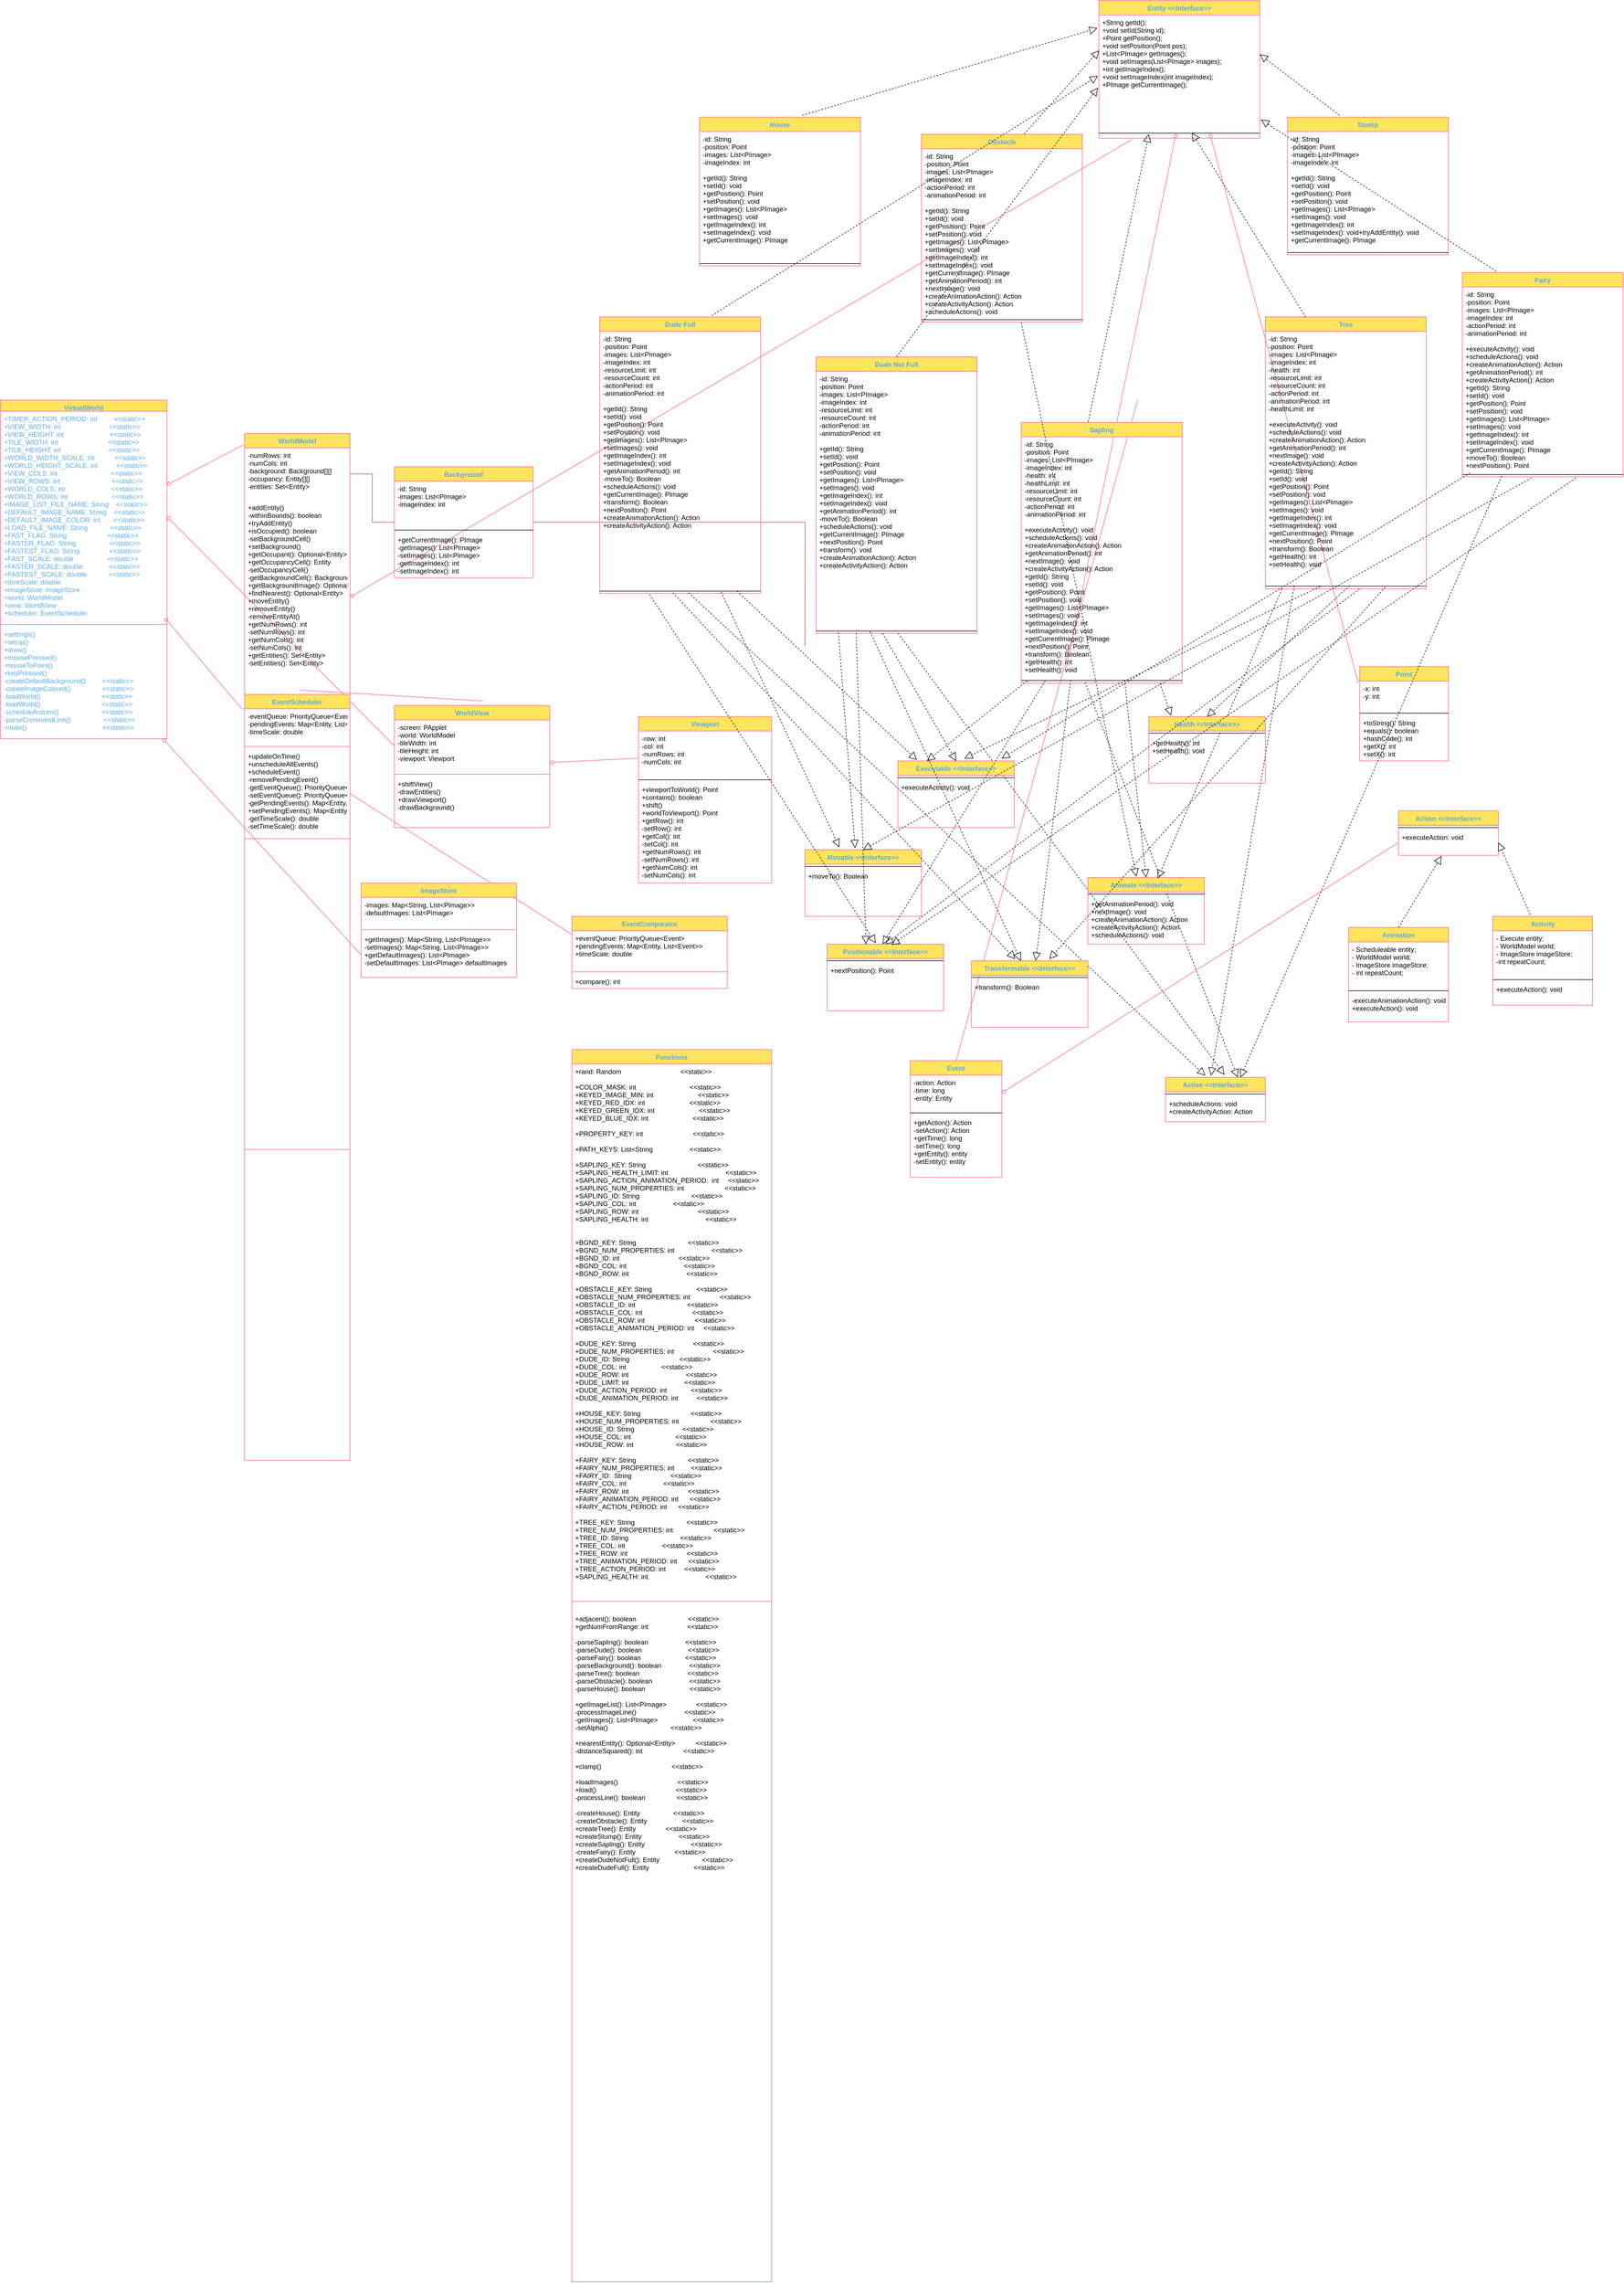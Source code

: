 <mxfile version="15.3.8" type="device"><diagram id="Yo6Zvny2ZRX3JAPKxXua" name="Page 2"><mxGraphModel dx="1796" dy="1825" grid="1" gridSize="10" guides="1" tooltips="1" connect="1" arrows="1" fold="1" page="1" pageScale="1" pageWidth="850" pageHeight="1100" math="0" shadow="0"><root><mxCell id="0"/><mxCell id="1" parent="0"/><mxCell id="8I9pphBKhg92I5GMk5e_-31" value="" style="graphMlID=e0;endArrow=none;strokeColor=#FF6392;strokeWidth=1.0;startArrow=diamond;startFill=0;endFill=1;exitX=1;exitY=0.25;exitDx=0;exitDy=0;fontColor=#5AA9E6;entryX=-0.008;entryY=-0.286;entryDx=0;entryDy=0;entryPerimeter=0;" parent="1" source="8I9pphBKhg92I5GMk5e_-50" target="8I9pphBKhg92I5GMk5e_-57" edge="1"><mxGeometry relative="1" as="geometry"/></mxCell><mxCell id="8I9pphBKhg92I5GMk5e_-32" value="" style="graphMlID=e1;endArrow=none;strokeColor=#FF6392;strokeWidth=1.0;startArrow=diamond;startFill=0;endFill=1;exitX=1;exitY=0.5;exitDx=0;exitDy=0;fontColor=#5AA9E6;entryX=0;entryY=0.5;entryDx=0;entryDy=0;" parent="1" source="8I9pphBKhg92I5GMk5e_-51" target="8I9pphBKhg92I5GMk5e_-61" edge="1"><mxGeometry relative="1" as="geometry"/></mxCell><mxCell id="8I9pphBKhg92I5GMk5e_-33" value="" style="graphMlID=e2;endArrow=none;strokeColor=#FF6392;strokeWidth=1.0;startArrow=diamond;startFill=0;endFill=1;fontColor=#5AA9E6;entryX=0;entryY=0.25;entryDx=0;entryDy=0;" parent="1" source="8I9pphBKhg92I5GMk5e_-60" target="8I9pphBKhg92I5GMk5e_-89" edge="1"><mxGeometry relative="1" as="geometry"><mxPoint x="648" y="240" as="sourcePoint"/></mxGeometry></mxCell><mxCell id="8I9pphBKhg92I5GMk5e_-34" value="" style="graphMlID=e3;endArrow=none;strokeColor=#FF6392;strokeWidth=1.0;startArrow=diamond;startFill=0;endFill=1;exitX=0.988;exitY=-0.077;exitDx=0;exitDy=0;exitPerimeter=0;fontColor=#5AA9E6;entryX=-0.023;entryY=0.105;entryDx=0;entryDy=0;entryPerimeter=0;" parent="1" source="8I9pphBKhg92I5GMk5e_-53" target="8I9pphBKhg92I5GMk5e_-64" edge="1"><mxGeometry relative="1" as="geometry"><mxPoint x="840" y="580" as="targetPoint"/></mxGeometry></mxCell><mxCell id="8I9pphBKhg92I5GMk5e_-35" value="" style="graphMlID=e4;endArrow=none;strokeColor=#FF6392;strokeWidth=1.0;startArrow=diamond;startFill=0;endFill=1;exitX=0.975;exitY=1;exitDx=0;exitDy=0;exitPerimeter=0;fontColor=#5AA9E6;entryX=0;entryY=0.5;entryDx=0;entryDy=0;" parent="1" source="8I9pphBKhg92I5GMk5e_-53" target="8I9pphBKhg92I5GMk5e_-71" edge="1"><mxGeometry relative="1" as="geometry"/></mxCell><mxCell id="8I9pphBKhg92I5GMk5e_-38" value="" style="graphMlID=e7;endArrow=none;strokeColor=#FF6392;strokeWidth=1.0;startArrow=none;startFill=1;endFill=1;fontColor=#5AA9E6;entryX=0;entryY=0.25;entryDx=0;entryDy=0;exitX=1;exitY=0.5;exitDx=0;exitDy=0;" parent="1" source="8I9pphBKhg92I5GMk5e_-67" target="8I9pphBKhg92I5GMk5e_-72" edge="1"><mxGeometry relative="1" as="geometry"/></mxCell><mxCell id="8I9pphBKhg92I5GMk5e_-39" value="" style="graphMlID=e8;endArrow=none;strokeColor=#FF6392;strokeWidth=1.0;startArrow=diamond;startFill=0;endFill=1;fontColor=#5AA9E6;exitX=1;exitY=0.5;exitDx=0;exitDy=0;" parent="1" source="8I9pphBKhg92I5GMk5e_-57" edge="1"><mxGeometry relative="1" as="geometry"><mxPoint x="710" y="80" as="sourcePoint"/><mxPoint x="1440" y="-840" as="targetPoint"/></mxGeometry></mxCell><mxCell id="8I9pphBKhg92I5GMk5e_-40" value="" style="graphMlID=e9;endArrow=none;strokeColor=#FF6392;strokeWidth=1.0;startArrow=diamond;startFill=0;endFill=1;fontColor=#5AA9E6;exitX=0.69;exitY=0.556;exitDx=0;exitDy=0;entryX=-0.013;entryY=0.08;entryDx=0;entryDy=0;entryPerimeter=0;exitPerimeter=0;" parent="1" source="ksi2TtnKuq0LIeH1rlcx-52" target="8I9pphBKhg92I5GMk5e_-105" edge="1"><mxGeometry relative="1" as="geometry"><mxPoint x="1610" y="-962" as="sourcePoint"/></mxGeometry></mxCell><mxCell id="8I9pphBKhg92I5GMk5e_-41" value="" style="graphMlID=e10;endArrow=none;strokeColor=#FF6392;strokeWidth=1.0;startArrow=diamond;startFill=0;endFill=1;fontColor=#5AA9E6;exitX=0.479;exitY=0.54;exitDx=0;exitDy=0;exitPerimeter=0;entryX=0.008;entryY=0.345;entryDx=0;entryDy=0;entryPerimeter=0;" parent="1" source="ksi2TtnKuq0LIeH1rlcx-52" edge="1"><mxGeometry relative="1" as="geometry"><mxPoint x="1609.64" y="-968.92" as="sourcePoint"/><mxPoint x="1321.28" y="112.78" as="targetPoint"/></mxGeometry></mxCell><mxCell id="8I9pphBKhg92I5GMk5e_-42" value="" style="graphMlID=e11;endArrow=none;strokeColor=#FF6392;strokeWidth=1.0;startArrow=diamond;startFill=0;endFill=1;fontColor=#5AA9E6;exitX=1;exitY=0.5;exitDx=0;exitDy=0;entryX=0;entryY=0.5;entryDx=0;entryDy=0;" parent="1" source="8I9pphBKhg92I5GMk5e_-97" target="ksi2TtnKuq0LIeH1rlcx-14" edge="1"><mxGeometry relative="1" as="geometry"><mxPoint x="1321.14" y="461.612" as="targetPoint"/></mxGeometry></mxCell><mxCell id="8I9pphBKhg92I5GMk5e_-44" value="" style="graphMlID=e13;endArrow=none;strokeColor=#FF6392;strokeWidth=1.0;startArrow=none;startFill=1;endFill=1;fontColor=#5AA9E6;entryX=0.528;entryY=0.978;entryDx=0;entryDy=0;entryPerimeter=0;exitX=0.57;exitY=-0.037;exitDx=0;exitDy=0;exitPerimeter=0;" parent="1" source="8I9pphBKhg92I5GMk5e_-60" target="8I9pphBKhg92I5GMk5e_-57" edge="1"><mxGeometry relative="1" as="geometry"/></mxCell><mxCell id="8I9pphBKhg92I5GMk5e_-45" value="" style="graphMlID=e14;endArrow=none;strokeColor=#FF6392;strokeWidth=1.0;startArrow=none;startFill=1;endFill=1;fontColor=#5AA9E6;exitX=0.5;exitY=0;exitDx=0;exitDy=0;" parent="1" source="8I9pphBKhg92I5GMk5e_-96" edge="1"><mxGeometry relative="1" as="geometry"><mxPoint x="1449.627" y="-370.0" as="targetPoint"/></mxGeometry></mxCell><mxCell id="8I9pphBKhg92I5GMk5e_-50" value="VirtualWorld" style="swimlane;fontStyle=1;align=center;verticalAlign=top;childLayout=stackLayout;horizontal=1;startSize=20;horizontalStack=0;resizeParent=1;resizeParentMax=0;resizeLast=0;collapsible=1;marginBottom=0;hachureGap=4;pointerEvents=0;fillColor=#FFE45E;strokeColor=#FF6392;fontColor=#5AA9E6;" parent="1" vertex="1"><mxGeometry x="-600" y="-370" width="300" height="610" as="geometry"/></mxCell><mxCell id="8I9pphBKhg92I5GMk5e_-51" value="+TIMER_ACTION_PERIOD: int         &lt;&lt;static&gt;&gt;&#10;+VIEW_WIDTH: int                          &lt;&lt;static&gt;&gt;&#10;+VIEW_HEIGHT: int                         &lt;&lt;static&gt;&gt;&#10;+TILE_WIDTH: int                           &lt;&lt;static&gt;&gt;&#10;+TILE_HEIGHT: int                          &lt;&lt;static&gt;&gt;&#10;+WORLD_WIDTH_SCALE: int           &lt;&lt;static&gt;&gt;&#10;+WORLD_HEIGHT_SCALE: int          &lt;&lt;static&gt;&gt;&#10;+VIEW_COLS: int                             &lt;&lt;static&gt;&gt;&#10;+VIEW_ROWS: int                            &lt;&lt;static&gt;&gt;&#10;+WORLD_COLS: int                         &lt;&lt;static&gt;&gt;&#10;+WORLD_ROWS: int                        &lt;&lt;static&gt;&gt;&#10;+IMAGE_LIST_FILE_NAME: String    &lt;&lt;static&gt;&gt;&#10;+DEFAULT_IMAGE_NAME: String    &lt;&lt;static&gt;&gt;&#10;+DEFAULT_IMAGE_COLOR: int       &lt;&lt;static&gt;&gt;&#10;+LOAD_FILE_NAME: String            &lt;&lt;static&gt;&gt;&#10;+FAST_FLAG: String                      &lt;&lt;static&gt;&gt;&#10;+FASTER_FLAG: String                  &lt;&lt;static&gt;&gt;&#10;+FASTEST_FLAG: String                &lt;&lt;static&gt;&gt;&#10;+FAST_SCALE: double                  &lt;&lt;static&gt;&gt;&#10;+FASTER_SCALE: double              &lt;&lt;static&gt;&gt;&#10;+FASTEST_SCALE: double            &lt;&lt;static&gt;&gt;&#10;+timeScale: double&#10;+imageStore: ImageStore&#10;+world: WorldModel&#10;+view: WorldView&#10;+scheduler: EventScheduler" style="text;strokeColor=none;fillColor=none;align=left;verticalAlign=top;spacingLeft=4;spacingRight=4;overflow=hidden;rotatable=0;points=[[0,0.5],[1,0.5]];portConstraint=eastwest;fontColor=#5AA9E6;" parent="8I9pphBKhg92I5GMk5e_-50" vertex="1"><mxGeometry y="20" width="300" height="380" as="geometry"/></mxCell><mxCell id="8I9pphBKhg92I5GMk5e_-52" value="" style="line;strokeWidth=1;fillColor=none;align=left;verticalAlign=middle;spacingTop=-1;spacingLeft=3;spacingRight=3;rotatable=0;labelPosition=right;points=[];portConstraint=eastwest;strokeColor=#FF6392;fontColor=#5AA9E6;" parent="8I9pphBKhg92I5GMk5e_-50" vertex="1"><mxGeometry y="400" width="300" height="8" as="geometry"/></mxCell><mxCell id="8I9pphBKhg92I5GMk5e_-53" value="+settings()&#10;+setup()&#10;+draw()&#10;+mousePressed()&#10;-mouseToPoint()&#10;+keyPressed()&#10;-createDefaultBackground()         &lt;&lt;static&gt;&gt;&#10;-createImageColored()                 &lt;&lt;static&gt;&gt;&#10;-loadWorld()                                 &lt;&lt;static&gt;&gt;&#10;-loadWorld()                                 &lt;&lt;static&gt;&gt;&#10;-scheduleActions()                       &lt;&lt;static&gt;&gt;&#10;-parseCommandLine()                  &lt;&lt;static&gt;&gt;&#10;+main()                                         &lt;&lt;static&gt;&gt;" style="text;strokeColor=none;fillColor=none;align=left;verticalAlign=top;spacingLeft=4;spacingRight=4;overflow=hidden;rotatable=0;points=[[0,0.5],[1,0.5]];portConstraint=eastwest;fontColor=#5AA9E6;" parent="8I9pphBKhg92I5GMk5e_-50" vertex="1"><mxGeometry y="408" width="300" height="202" as="geometry"/></mxCell><mxCell id="8I9pphBKhg92I5GMk5e_-54" value="WorldModel" style="swimlane;fontStyle=1;align=center;verticalAlign=top;childLayout=stackLayout;horizontal=1;startSize=26;horizontalStack=0;resizeParent=1;resizeParentMax=0;resizeLast=0;collapsible=1;marginBottom=0;hachureGap=4;pointerEvents=0;sketch=0;fontColor=#5AA9E6;strokeColor=#FF6392;fillColor=#FFE45E;" parent="1" vertex="1"><mxGeometry x="-160" y="-310" width="190" height="1850" as="geometry"/></mxCell><mxCell id="8I9pphBKhg92I5GMk5e_-55" value="-numRows: int&#10;-numCols: int&#10;-background: Background[][]&#10;-occupancy: Entity[][]&#10;-entities: Set&lt;Entity&gt;&#10;" style="text;strokeColor=none;fillColor=none;align=left;verticalAlign=top;spacingLeft=4;spacingRight=4;overflow=hidden;rotatable=0;points=[[0,0.5],[1,0.5]];portConstraint=eastwest;fontColor=#000000;" parent="8I9pphBKhg92I5GMk5e_-54" vertex="1"><mxGeometry y="26" width="190" height="94" as="geometry"/></mxCell><mxCell id="8I9pphBKhg92I5GMk5e_-57" value="+addEntity()      &#10;-withinBounds(): boolean&#10;+tryAddEntity() &#10;+isOccupied(): boolean&#10;-setBackgroundCell()&#10;+setBackground()&#10;+getOccupant(): Optional&lt;Entity&gt;&#10;+getOccupancyCell(): Entity                  &#10;-setOccupancyCell()                          &#10;-getBackgroundCell(): Background&#10;+getBackgroundImage(): Optional&lt;PImage&gt;&#10;+findNearest(): Optional&lt;Entity&gt;&#10;+moveEntity()                             &#10;+removeEntity()                             &#10;-removeEntityAt() &#10;+getNumRows(): int&#10;-setNumRows(): int&#10;+getNumCols(): int&#10;-setNumCols(): int&#10;+getEntities(): Set&lt;Entity&gt;&#10;-setEntities(): Set&lt;Entity&gt;&#10;                            &#10;                                                                                                                                                                                                                                                                                                            " style="text;strokeColor=none;fillColor=none;align=left;verticalAlign=top;spacingLeft=4;spacingRight=4;overflow=hidden;rotatable=0;points=[[0,0.5],[1,0.5]];portConstraint=eastwest;fontColor=#020405;" parent="8I9pphBKhg92I5GMk5e_-54" vertex="1"><mxGeometry y="120" width="190" height="350" as="geometry"/></mxCell><mxCell id="8I9pphBKhg92I5GMk5e_-64" value="EventScheduler" style="swimlane;fontStyle=1;align=center;verticalAlign=top;childLayout=stackLayout;horizontal=1;startSize=26;horizontalStack=0;resizeParent=1;resizeParentMax=0;resizeLast=0;collapsible=1;marginBottom=0;hachureGap=4;pointerEvents=0;sketch=0;fontColor=#5AA9E6;strokeColor=#FF6392;fillColor=#FFE45E;" parent="8I9pphBKhg92I5GMk5e_-54" vertex="1"><mxGeometry y="470" width="190" height="260" as="geometry"/></mxCell><mxCell id="8I9pphBKhg92I5GMk5e_-65" value="-eventQueue: PriorityQueue&lt;Event&gt;&#10;-pendingEvents: Map&lt;Entity, List&lt;Event&gt;&gt;&#10;-timeScale: double&#10;" style="text;strokeColor=none;fillColor=none;align=left;verticalAlign=top;spacingLeft=4;spacingRight=4;overflow=hidden;rotatable=0;points=[[0,0.5],[1,0.5]];portConstraint=eastwest;fontColor=#000000;" parent="8I9pphBKhg92I5GMk5e_-64" vertex="1"><mxGeometry y="26" width="190" height="64" as="geometry"/></mxCell><mxCell id="8I9pphBKhg92I5GMk5e_-66" value="" style="line;strokeWidth=1;fillColor=none;align=left;verticalAlign=middle;spacingTop=-1;spacingLeft=3;spacingRight=3;rotatable=0;labelPosition=right;points=[];portConstraint=eastwest;strokeColor=#FF6392;fontColor=#5AA9E6;" parent="8I9pphBKhg92I5GMk5e_-64" vertex="1"><mxGeometry y="90" width="190" height="8" as="geometry"/></mxCell><mxCell id="8I9pphBKhg92I5GMk5e_-67" value="+updateOnTime()   &#10;+unscheduleAllEvents() &#10;+scheduleEvent()                    &#10;-removePendingEvent()&#10;-getEventQueue(): PriorityQueue&lt;Event&gt;&#10;-setEventQueue(): PriorityQueue&lt;Event&gt;&#10;-getPendingEvents(): Map&lt;Entity, List&lt;Event&gt;&gt;&#10;+setPendingEvents(): Map&lt;Entity, List&lt;Event&gt;&gt;&#10;-getTimeScale(): double&#10;-setTimeScale(): double&#10;&#10;                         " style="text;strokeColor=none;fillColor=none;align=left;verticalAlign=top;spacingLeft=4;spacingRight=4;overflow=hidden;rotatable=0;points=[[0,0.5],[1,0.5]];portConstraint=eastwest;fontColor=#000000;" parent="8I9pphBKhg92I5GMk5e_-64" vertex="1"><mxGeometry y="98" width="190" height="162" as="geometry"/></mxCell><mxCell id="8I9pphBKhg92I5GMk5e_-56" value="" style="line;strokeWidth=1;fillColor=none;align=left;verticalAlign=middle;spacingTop=-1;spacingLeft=3;spacingRight=3;rotatable=0;labelPosition=right;points=[];portConstraint=eastwest;strokeColor=#FF6392;fontColor=#5AA9E6;" parent="8I9pphBKhg92I5GMk5e_-54" vertex="1"><mxGeometry y="730" width="190" height="1120" as="geometry"/></mxCell><mxCell id="8I9pphBKhg92I5GMk5e_-60" value="WorldView" style="swimlane;fontStyle=1;align=center;verticalAlign=top;childLayout=stackLayout;horizontal=1;startSize=26;horizontalStack=0;resizeParent=1;resizeParentMax=0;resizeLast=0;collapsible=1;marginBottom=0;hachureGap=4;pointerEvents=0;sketch=0;fontColor=#5AA9E6;strokeColor=#FF6392;fillColor=#FFE45E;" parent="1" vertex="1"><mxGeometry x="110" y="180" width="280" height="220" as="geometry"/></mxCell><mxCell id="8I9pphBKhg92I5GMk5e_-61" value="-screen: PApplet&#10;-world: WorldModel&#10;-tileWidth: int&#10;-tileHeight: int&#10;-viewport: Viewport&#10;" style="text;strokeColor=none;fillColor=none;align=left;verticalAlign=top;spacingLeft=4;spacingRight=4;overflow=hidden;rotatable=0;points=[[0,0.5],[1,0.5]];portConstraint=eastwest;fontColor=#000000;" parent="8I9pphBKhg92I5GMk5e_-60" vertex="1"><mxGeometry y="26" width="280" height="94" as="geometry"/></mxCell><mxCell id="8I9pphBKhg92I5GMk5e_-62" value="" style="line;strokeWidth=1;fillColor=none;align=left;verticalAlign=middle;spacingTop=-1;spacingLeft=3;spacingRight=3;rotatable=0;labelPosition=right;points=[];portConstraint=eastwest;strokeColor=#FF6392;fontColor=#5AA9E6;" parent="8I9pphBKhg92I5GMk5e_-60" vertex="1"><mxGeometry y="120" width="280" height="8" as="geometry"/></mxCell><mxCell id="8I9pphBKhg92I5GMk5e_-63" value="+shiftView()  &#10;-drawEntities()&#10;+drawViewport()  &#10;-drawBackground()                                                                                    &#10;                             " style="text;strokeColor=none;fillColor=none;align=left;verticalAlign=top;spacingLeft=4;spacingRight=4;overflow=hidden;rotatable=0;points=[[0,0.5],[1,0.5]];portConstraint=eastwest;fontColor=#000000;" parent="8I9pphBKhg92I5GMk5e_-60" vertex="1"><mxGeometry y="128" width="280" height="92" as="geometry"/></mxCell><mxCell id="8I9pphBKhg92I5GMk5e_-68" value="ImageStore" style="swimlane;fontStyle=1;align=center;verticalAlign=top;childLayout=stackLayout;horizontal=1;startSize=26;horizontalStack=0;resizeParent=1;resizeParentMax=0;resizeLast=0;collapsible=1;marginBottom=0;hachureGap=4;pointerEvents=0;sketch=0;fontColor=#5AA9E6;strokeColor=#FF6392;fillColor=#FFE45E;" parent="1" vertex="1"><mxGeometry x="50" y="500" width="280" height="170" as="geometry"/></mxCell><mxCell id="8I9pphBKhg92I5GMk5e_-69" value="-images: Map&lt;String, List&lt;PImage&gt;&gt;&#10;-defaultImages: List&lt;PImage&gt;&#10;                          " style="text;strokeColor=none;fillColor=none;align=left;verticalAlign=top;spacingLeft=4;spacingRight=4;overflow=hidden;rotatable=0;points=[[0,0.5],[1,0.5]];portConstraint=eastwest;fontColor=#000000;" parent="8I9pphBKhg92I5GMk5e_-68" vertex="1"><mxGeometry y="26" width="280" height="54" as="geometry"/></mxCell><mxCell id="8I9pphBKhg92I5GMk5e_-70" value="" style="line;strokeWidth=1;fillColor=none;align=left;verticalAlign=middle;spacingTop=-1;spacingLeft=3;spacingRight=3;rotatable=0;labelPosition=right;points=[];portConstraint=eastwest;strokeColor=#FF6392;fontColor=#5AA9E6;" parent="8I9pphBKhg92I5GMk5e_-68" vertex="1"><mxGeometry y="80" width="280" height="8" as="geometry"/></mxCell><mxCell id="8I9pphBKhg92I5GMk5e_-71" value="+getImages(): Map&lt;String, List&lt;PImage&gt;&gt;&#10;-setImages(): Map&lt;String, List&lt;PImage&gt;&gt;&#10;+getDefaultImages(): List&lt;PImage&gt;&#10;-setDefaultImages: List&lt;PImage&gt; defaultImages" style="text;strokeColor=none;fillColor=none;align=left;verticalAlign=top;spacingLeft=4;spacingRight=4;overflow=hidden;rotatable=0;points=[[0,0.5],[1,0.5]];portConstraint=eastwest;fontColor=#000000;" parent="8I9pphBKhg92I5GMk5e_-68" vertex="1"><mxGeometry y="88" width="280" height="82" as="geometry"/></mxCell><mxCell id="8I9pphBKhg92I5GMk5e_-72" value="EventComparator" style="swimlane;fontStyle=1;align=center;verticalAlign=top;childLayout=stackLayout;horizontal=1;startSize=26;horizontalStack=0;resizeParent=1;resizeParentMax=0;resizeLast=0;collapsible=1;marginBottom=0;hachureGap=4;pointerEvents=0;sketch=0;fontColor=#5AA9E6;strokeColor=#FF6392;fillColor=#FFE45E;" parent="1" vertex="1"><mxGeometry x="430" y="560" width="280" height="130" as="geometry"/></mxCell><mxCell id="8I9pphBKhg92I5GMk5e_-73" value="+eventQueue: PriorityQueue&lt;Event&gt;&#10;+pendingEvents: Map&lt;Entity, List&lt;Event&gt;&gt;&#10;+timeScale: double&#10;                    " style="text;strokeColor=none;fillColor=none;align=left;verticalAlign=top;spacingLeft=4;spacingRight=4;overflow=hidden;rotatable=0;points=[[0,0.5],[1,0.5]];portConstraint=eastwest;fontColor=#000000;" parent="8I9pphBKhg92I5GMk5e_-72" vertex="1"><mxGeometry y="26" width="280" height="70" as="geometry"/></mxCell><mxCell id="8I9pphBKhg92I5GMk5e_-74" value="" style="line;strokeWidth=1;fillColor=none;align=left;verticalAlign=middle;spacingTop=-1;spacingLeft=3;spacingRight=3;rotatable=0;labelPosition=right;points=[];portConstraint=eastwest;strokeColor=#FF6392;fontColor=#5AA9E6;" parent="8I9pphBKhg92I5GMk5e_-72" vertex="1"><mxGeometry y="96" width="280" height="8" as="geometry"/></mxCell><mxCell id="8I9pphBKhg92I5GMk5e_-75" value="+compare(): int" style="text;strokeColor=none;fillColor=none;align=left;verticalAlign=top;spacingLeft=4;spacingRight=4;overflow=hidden;rotatable=0;points=[[0,0.5],[1,0.5]];portConstraint=eastwest;fontColor=#000000;" parent="8I9pphBKhg92I5GMk5e_-72" vertex="1"><mxGeometry y="104" width="280" height="26" as="geometry"/></mxCell><mxCell id="8I9pphBKhg92I5GMk5e_-77" value="Functions" style="swimlane;fontStyle=1;align=center;verticalAlign=top;childLayout=stackLayout;horizontal=1;startSize=26;horizontalStack=0;resizeParent=1;resizeParentMax=0;resizeLast=0;collapsible=1;marginBottom=0;hachureGap=4;pointerEvents=0;sketch=0;fontColor=#5AA9E6;strokeColor=#FF6392;fillColor=#FFE45E;" parent="1" vertex="1"><mxGeometry x="430" y="800" width="360" height="2220" as="geometry"/></mxCell><mxCell id="8I9pphBKhg92I5GMk5e_-78" value="+rand: Random                                &lt;&lt;static&gt;&gt;&#10;&#10;+COLOR_MASK: int                             &lt;&lt;static&gt;&gt;&#10;+KEYED_IMAGE_MIN: int                        &lt;&lt;static&gt;&gt;&#10;+KEYED_RED_IDX: int                        &lt;&lt;static&gt;&gt;&#10;+KEYED_GREEN_IDX: int                        &lt;&lt;static&gt;&gt;&#10;+KEYED_BLUE_IDX: int                        &lt;&lt;static&gt;&gt;&#10;&#10;+PROPERTY_KEY: int                           &lt;&lt;static&gt;&gt;&#10;&#10;+PATH_KEYS: List&lt;String                    &lt;&lt;static&gt;&gt;&#10;&#10;+SAPLING_KEY: String                            &lt;&lt;static&gt;&gt;&#10;+SAPLING_HEALTH_LIMIT: int                               &lt;&lt;static&gt;&gt;&#10;+SAPLING_ACTION_ANIMATION_PERIOD:  int     &lt;&lt;static&gt;&gt;&#10;+SAPLING_NUM_PROPERTIES: int                      &lt;&lt;static&gt;&gt;&#10;+SAPLING_ID: String                            &lt;&lt;static&gt;&gt;&#10;+SAPLING_COL: int                    &lt;&lt;static&gt;&gt;&#10;+SAPLING_ROW: int                                &lt;&lt;static&gt;&gt;&#10;+SAPLING_HEALTH: int                               &lt;&lt;static&gt;&gt;&#10;&#10;&#10;+BGND_KEY: String                            &lt;&lt;static&gt;&gt;&#10;+BGND_NUM_PROPERTIES: int                    &lt;&lt;static&gt;&gt;&#10;+BGND_ID: int                                &lt;&lt;static&gt;&gt;&#10;+BGND_COL: int                               &lt;&lt;static&gt;&gt;&#10;+BGND_ROW: int                               &lt;&lt;static&gt;&gt;&#10;&#10;+OBSTACLE_KEY: String                        &lt;&lt;static&gt;&gt;&#10;+OBSTACLE_NUM_PROPERTIES: int                &lt;&lt;static&gt;&gt;&#10;+OBSTACLE_ID: int                            &lt;&lt;static&gt;&gt;&#10;+OBSTACLE_COL: int                           &lt;&lt;static&gt;&gt;&#10;+OBSTACLE_ROW: int                           &lt;&lt;static&gt;&gt;&#10;+OBSTACLE_ANIMATION_PERIOD: int     &lt;&lt;static&gt;&gt;&#10;&#10;+DUDE_KEY: String                               &lt;&lt;static&gt;&gt;&#10;+DUDE_NUM_PROPERTIES: int                     &lt;&lt;static&gt;&gt;&#10;+DUDE_ID: String                           &lt;&lt;static&gt;&gt;&#10;+DUDE_COL: int                   &lt;&lt;static&gt;&gt;&#10;+DUDE_ROW: int                               &lt;&lt;static&gt;&gt;&#10;+DUDE_LIMIT: int                              &lt;&lt;static&gt;&gt;&#10;+DUDE_ACTION_PERIOD: int             &lt;&lt;static&gt;&gt;&#10;+DUDE_ANIMATION_PERIOD: int          &lt;&lt;static&gt;&gt;&#10;&#10;+HOUSE_KEY: String                           &lt;&lt;static&gt;&gt;&#10;+HOUSE_NUM_PROPERTIES: int                 &lt;&lt;static&gt;&gt;&#10;+HOUSE_ID: String                          &lt;&lt;static&gt;&gt;&#10;+HOUSE_COL: int                        &lt;&lt;static&gt;&gt;&#10;+HOUSE_ROW: int                       &lt;&lt;static&gt;&gt;&#10;&#10;+FAIRY_KEY: String                            &lt;&lt;static&gt;&gt;&#10;+FAIRY_NUM_PROPERTIES: int         &lt;&lt;static&gt;&gt;&#10;+FAIRY_ID:  String                     &lt;&lt;static&gt;&gt;&#10;+FAIRY_COL: int                    &lt;&lt;static&gt;&gt;&#10;+FAIRY_ROW: int                                &lt;&lt;static&gt;&gt;&#10;+FAIRY_ANIMATION_PERIOD: int      &lt;&lt;static&gt;&gt;&#10;+FAIRY_ACTION_PERIOD: int      &lt;&lt;static&gt;&gt;&#10;&#10;+TREE_KEY: String                            &lt;&lt;static&gt;&gt;&#10;+TREE_NUM_PROPERTIES: int                      &lt;&lt;static&gt;&gt;&#10;+TREE_ID: String                            &lt;&lt;static&gt;&gt;&#10;+TREE_COL: int                    &lt;&lt;static&gt;&gt;&#10;+TREE_ROW: int                                &lt;&lt;static&gt;&gt;&#10;+TREE_ANIMATION_PERIOD: int      &lt;&lt;static&gt;&gt;&#10;+TREE_ACTION_PERIOD: int          &lt;&lt;static&gt;&gt;&#10;+SAPLING_HEALTH: int                               &lt;&lt;static&gt;&gt;&#10;" style="text;strokeColor=none;fillColor=none;align=left;verticalAlign=top;spacingLeft=4;spacingRight=4;overflow=hidden;rotatable=0;points=[[0,0.5],[1,0.5]];portConstraint=eastwest;fontColor=#000000;" parent="8I9pphBKhg92I5GMk5e_-77" vertex="1"><mxGeometry y="26" width="360" height="964" as="geometry"/></mxCell><mxCell id="8I9pphBKhg92I5GMk5e_-79" value="" style="line;strokeWidth=1;fillColor=none;align=left;verticalAlign=middle;spacingTop=-1;spacingLeft=3;spacingRight=3;rotatable=0;labelPosition=right;points=[];portConstraint=eastwest;strokeColor=#FF6392;fontColor=#5AA9E6;" parent="8I9pphBKhg92I5GMk5e_-77" vertex="1"><mxGeometry y="990" width="360" height="8" as="geometry"/></mxCell><mxCell id="8I9pphBKhg92I5GMk5e_-80" value="&#10;+adjacent(): boolean                            &lt;&lt;static&gt;&gt;&#10;+getNumFromRange: int                     &lt;&lt;static&gt;&gt;&#10;&#10;-parseSapling(): boolean                    &lt;&lt;static&gt;&gt;&#10;-parseDude(): boolean                         &lt;&lt;static&gt;&gt;&#10;-parseFairy(): boolean                        &lt;&lt;static&gt;&gt;&#10;-parseBackground(): boolean               &lt;&lt;static&gt;&gt;&#10;-parseTree(): boolean                          &lt;&lt;static&gt;&gt;&#10;-parseObstacle(): boolean                    &lt;&lt;static&gt;&gt;&#10;-parseHouse(): boolean                        &lt;&lt;static&gt;&gt;&#10;&#10;+getImageList(): List&lt;PImage&gt;                &lt;&lt;static&gt;&gt;&#10;-processImageLine()                          &lt;&lt;static&gt;&gt;&#10;-getImages(): List&lt;PImage&gt;                   &lt;&lt;static&gt;&gt;&#10;-setAlpha()                                  &lt;&lt;static&gt;&gt;&#10;&#10;+nearestEntity(): Optional&lt;Entity&gt;           &lt;&lt;static&gt;&gt;&#10;-distanceSquared(): int                      &lt;&lt;static&gt;&gt;&#10;&#10;+clamp()                                      &lt;&lt;static&gt;&gt;&#10;&#10;+loadImages()                                &lt;&lt;static&gt;&gt;&#10;+load()                                           &lt;&lt;static&gt;&gt;&#10;-processLine(): boolean                 &lt;&lt;static&gt;&gt;&#10;&#10;-createHouse(): Entity                  &lt;&lt;static&gt;&gt;&#10;-createObstacle(): Entity                   &lt;&lt;static&gt;&gt;&#10;+createTree(): Entity                &lt;&lt;static&gt;&gt;&#10;+createStump(): Entity                    &lt;&lt;static&gt;&gt;&#10;+createSapling(): Entity                         &lt;&lt;static&gt;&gt;&#10;-createFairy(): Entity                     &lt;&lt;static&gt;&gt;&#10;+createDudeNotFull(): Entity                       &lt;&lt;static&gt;&gt;&#10;+createDudeFull(): Entity                        &lt;&lt;static&gt;&gt;" style="text;strokeColor=none;fillColor=none;align=left;verticalAlign=top;spacingLeft=4;spacingRight=4;overflow=hidden;rotatable=0;points=[[0,0.5],[1,0.5]];portConstraint=eastwest;fontColor=#000000;" parent="8I9pphBKhg92I5GMk5e_-77" vertex="1"><mxGeometry y="998" width="360" height="1222" as="geometry"/></mxCell><mxCell id="8I9pphBKhg92I5GMk5e_-89" value="Viewport" style="swimlane;fontStyle=1;align=center;verticalAlign=top;childLayout=stackLayout;horizontal=1;startSize=26;horizontalStack=0;resizeParent=1;resizeParentMax=0;resizeLast=0;collapsible=1;marginBottom=0;hachureGap=4;pointerEvents=0;sketch=0;fontColor=#5AA9E6;strokeColor=#FF6392;fillColor=#FFE45E;" parent="1" vertex="1"><mxGeometry x="550" y="200" width="240" height="300" as="geometry"/></mxCell><mxCell id="8I9pphBKhg92I5GMk5e_-90" value="-row: int&#10;-col: int&#10;-numRows: int&#10;-numCols: int&#10;" style="text;strokeColor=none;fillColor=none;align=left;verticalAlign=top;spacingLeft=4;spacingRight=4;overflow=hidden;rotatable=0;points=[[0,0.5],[1,0.5]];portConstraint=eastwest;" parent="8I9pphBKhg92I5GMk5e_-89" vertex="1"><mxGeometry y="26" width="240" height="84" as="geometry"/></mxCell><mxCell id="8I9pphBKhg92I5GMk5e_-91" value="" style="line;strokeWidth=1;fillColor=none;align=left;verticalAlign=middle;spacingTop=-1;spacingLeft=3;spacingRight=3;rotatable=0;labelPosition=right;points=[];portConstraint=eastwest;" parent="8I9pphBKhg92I5GMk5e_-89" vertex="1"><mxGeometry y="110" width="240" height="8" as="geometry"/></mxCell><mxCell id="8I9pphBKhg92I5GMk5e_-92" value="+viewportToWorld(): Point  &#10;+contains(): boolean                        &#10;+shift() &#10;+worldToViewport(): Point&#10;+getRow(): int&#10;-setRow(): int&#10;+getCol(): int&#10;-setCol(): int &#10;+getNumRows(): int&#10;-setNumRows(): int&#10;+getNumCols(): int&#10;-setNumCols(): int&#10;                                                                                     " style="text;strokeColor=none;fillColor=none;align=left;verticalAlign=top;spacingLeft=4;spacingRight=4;overflow=hidden;rotatable=0;points=[[0,0.5],[1,0.5]];portConstraint=eastwest;" parent="8I9pphBKhg92I5GMk5e_-89" vertex="1"><mxGeometry y="118" width="240" height="182" as="geometry"/></mxCell><mxCell id="8I9pphBKhg92I5GMk5e_-96" value="Event" style="swimlane;fontStyle=1;align=center;verticalAlign=top;childLayout=stackLayout;horizontal=1;startSize=26;horizontalStack=0;resizeParent=1;resizeParentMax=0;resizeLast=0;collapsible=1;marginBottom=0;hachureGap=4;pointerEvents=0;sketch=0;fontColor=#5AA9E6;strokeColor=#FF6392;fillColor=#FFE45E;" parent="1" vertex="1"><mxGeometry x="1040" y="820" width="165" height="210" as="geometry"/></mxCell><mxCell id="8I9pphBKhg92I5GMk5e_-97" value="-action: Action&#10;-time: long&#10;-entity: Entity&#10;     " style="text;strokeColor=none;fillColor=none;align=left;verticalAlign=top;spacingLeft=4;spacingRight=4;overflow=hidden;rotatable=0;points=[[0,0.5],[1,0.5]];portConstraint=eastwest;" parent="8I9pphBKhg92I5GMk5e_-96" vertex="1"><mxGeometry y="26" width="165" height="64" as="geometry"/></mxCell><mxCell id="8I9pphBKhg92I5GMk5e_-98" value="" style="line;strokeWidth=1;fillColor=none;align=left;verticalAlign=middle;spacingTop=-1;spacingLeft=3;spacingRight=3;rotatable=0;labelPosition=right;points=[];portConstraint=eastwest;" parent="8I9pphBKhg92I5GMk5e_-96" vertex="1"><mxGeometry y="90" width="165" height="8" as="geometry"/></mxCell><mxCell id="8I9pphBKhg92I5GMk5e_-99" value="+getAction(): Action&#10;-setAction(): Action&#10;+getTime(): long&#10;-setTime(): long&#10;+getEntity(): entity&#10;-setEntity(): entity&#10;&#10;" style="text;strokeColor=none;fillColor=none;align=left;verticalAlign=top;spacingLeft=4;spacingRight=4;overflow=hidden;rotatable=0;points=[[0,0.5],[1,0.5]];portConstraint=eastwest;" parent="8I9pphBKhg92I5GMk5e_-96" vertex="1"><mxGeometry y="98" width="165" height="112" as="geometry"/></mxCell><mxCell id="8I9pphBKhg92I5GMk5e_-104" value="Point" style="swimlane;fontStyle=1;align=center;verticalAlign=top;childLayout=stackLayout;horizontal=1;startSize=26;horizontalStack=0;resizeParent=1;resizeParentMax=0;resizeLast=0;collapsible=1;marginBottom=0;hachureGap=4;pointerEvents=0;sketch=0;fontColor=#5AA9E6;strokeColor=#FF6392;fillColor=#FFE45E;" parent="1" vertex="1"><mxGeometry x="1850" y="110" width="160" height="170" as="geometry"/></mxCell><mxCell id="8I9pphBKhg92I5GMk5e_-105" value="-x: int&#10;-y: int" style="text;strokeColor=none;fillColor=none;align=left;verticalAlign=top;spacingLeft=4;spacingRight=4;overflow=hidden;rotatable=0;points=[[0,0.5],[1,0.5]];portConstraint=eastwest;" parent="8I9pphBKhg92I5GMk5e_-104" vertex="1"><mxGeometry y="26" width="160" height="54" as="geometry"/></mxCell><mxCell id="8I9pphBKhg92I5GMk5e_-106" value="" style="line;strokeWidth=1;fillColor=none;align=left;verticalAlign=middle;spacingTop=-1;spacingLeft=3;spacingRight=3;rotatable=0;labelPosition=right;points=[];portConstraint=eastwest;" parent="8I9pphBKhg92I5GMk5e_-104" vertex="1"><mxGeometry y="80" width="160" height="8" as="geometry"/></mxCell><mxCell id="8I9pphBKhg92I5GMk5e_-107" value="+toString(): String&#10;+equals(): boolean&#10;+hashCode(): int&#10;+getX(): int&#10;+setX(): int" style="text;strokeColor=none;fillColor=none;align=left;verticalAlign=top;spacingLeft=4;spacingRight=4;overflow=hidden;rotatable=0;points=[[0,0.5],[1,0.5]];portConstraint=eastwest;" parent="8I9pphBKhg92I5GMk5e_-104" vertex="1"><mxGeometry y="88" width="160" height="82" as="geometry"/></mxCell><mxCell id="lcJmKAUFJmkzzXV5ZmXC-7" style="edgeStyle=orthogonalEdgeStyle;orthogonalLoop=1;jettySize=auto;html=1;exitX=1;exitY=0.5;exitDx=0;exitDy=0;fillColor=#f8cecc;strokeColor=#b85450;rounded=0;endArrow=none;endFill=0;startArrow=none;" parent="1" source="8I9pphBKhg92I5GMk5e_-81" edge="1"><mxGeometry relative="1" as="geometry"><mxPoint x="850" y="73" as="targetPoint"/></mxGeometry></mxCell><mxCell id="ksi2TtnKuq0LIeH1rlcx-4" value="Animation" style="swimlane;fontStyle=1;align=center;verticalAlign=top;childLayout=stackLayout;horizontal=1;startSize=26;horizontalStack=0;resizeParent=1;resizeParentMax=0;resizeLast=0;collapsible=1;marginBottom=0;hachureGap=4;pointerEvents=0;sketch=0;fontColor=#5AA9E6;strokeColor=#FF6392;fillColor=#FFE45E;" parent="1" vertex="1"><mxGeometry x="1830" y="580" width="180" height="170" as="geometry"/></mxCell><mxCell id="ksi2TtnKuq0LIeH1rlcx-5" value="- Scheduleable entity;&#10;- WorldModel world;&#10;- ImageStore imageStore;&#10;- int repeatCount;" style="text;strokeColor=none;fillColor=none;align=left;verticalAlign=top;spacingLeft=4;spacingRight=4;overflow=hidden;rotatable=0;points=[[0,0.5],[1,0.5]];portConstraint=eastwest;" parent="ksi2TtnKuq0LIeH1rlcx-4" vertex="1"><mxGeometry y="26" width="180" height="84" as="geometry"/></mxCell><mxCell id="ksi2TtnKuq0LIeH1rlcx-6" value="" style="line;strokeWidth=1;fillColor=none;align=left;verticalAlign=middle;spacingTop=-1;spacingLeft=3;spacingRight=3;rotatable=0;labelPosition=right;points=[];portConstraint=eastwest;" parent="ksi2TtnKuq0LIeH1rlcx-4" vertex="1"><mxGeometry y="110" width="180" height="8" as="geometry"/></mxCell><mxCell id="ksi2TtnKuq0LIeH1rlcx-7" value="-executeAnimationAction(): void&#10;+executeAction(): void" style="text;strokeColor=none;fillColor=none;align=left;verticalAlign=top;spacingLeft=4;spacingRight=4;overflow=hidden;rotatable=0;points=[[0,0.5],[1,0.5]];portConstraint=eastwest;" parent="ksi2TtnKuq0LIeH1rlcx-4" vertex="1"><mxGeometry y="118" width="180" height="52" as="geometry"/></mxCell><mxCell id="ksi2TtnKuq0LIeH1rlcx-8" value="Activity" style="swimlane;fontStyle=1;align=center;verticalAlign=top;childLayout=stackLayout;horizontal=1;startSize=26;horizontalStack=0;resizeParent=1;resizeParentMax=0;resizeLast=0;collapsible=1;marginBottom=0;hachureGap=4;pointerEvents=0;sketch=0;fontColor=#5AA9E6;strokeColor=#FF6392;fillColor=#FFE45E;" parent="1" vertex="1"><mxGeometry x="2090" y="560" width="180" height="160" as="geometry"/></mxCell><mxCell id="ksi2TtnKuq0LIeH1rlcx-9" value="- Execute entity;&#10;- WorldModel world;&#10;- ImageStore imageStore;&#10;-int repeatCount;" style="text;strokeColor=none;fillColor=none;align=left;verticalAlign=top;spacingLeft=4;spacingRight=4;overflow=hidden;rotatable=0;points=[[0,0.5],[1,0.5]];portConstraint=eastwest;" parent="ksi2TtnKuq0LIeH1rlcx-8" vertex="1"><mxGeometry y="26" width="180" height="84" as="geometry"/></mxCell><mxCell id="ksi2TtnKuq0LIeH1rlcx-10" value="" style="line;strokeWidth=1;fillColor=none;align=left;verticalAlign=middle;spacingTop=-1;spacingLeft=3;spacingRight=3;rotatable=0;labelPosition=right;points=[];portConstraint=eastwest;" parent="ksi2TtnKuq0LIeH1rlcx-8" vertex="1"><mxGeometry y="110" width="180" height="8" as="geometry"/></mxCell><mxCell id="ksi2TtnKuq0LIeH1rlcx-11" value="+executeAction(): void" style="text;strokeColor=none;fillColor=none;align=left;verticalAlign=top;spacingLeft=4;spacingRight=4;overflow=hidden;rotatable=0;points=[[0,0.5],[1,0.5]];portConstraint=eastwest;" parent="ksi2TtnKuq0LIeH1rlcx-8" vertex="1"><mxGeometry y="118" width="180" height="42" as="geometry"/></mxCell><mxCell id="ksi2TtnKuq0LIeH1rlcx-12" value="Action &lt;&lt;Interface&gt;&gt;" style="swimlane;fontStyle=1;align=center;verticalAlign=top;childLayout=stackLayout;horizontal=1;startSize=26;horizontalStack=0;resizeParent=1;resizeParentMax=0;resizeLast=0;collapsible=1;marginBottom=0;hachureGap=4;pointerEvents=0;sketch=0;fontColor=#5AA9E6;strokeColor=#FF6392;fillColor=#FFE45E;" parent="1" vertex="1"><mxGeometry x="1920" y="370" width="180" height="80" as="geometry"/></mxCell><mxCell id="ksi2TtnKuq0LIeH1rlcx-13" value="" style="line;strokeWidth=1;fillColor=none;align=left;verticalAlign=middle;spacingTop=-1;spacingLeft=3;spacingRight=3;rotatable=0;labelPosition=right;points=[];portConstraint=eastwest;" parent="ksi2TtnKuq0LIeH1rlcx-12" vertex="1"><mxGeometry y="26" width="180" height="8" as="geometry"/></mxCell><mxCell id="ksi2TtnKuq0LIeH1rlcx-14" value="+executeAction: void&#10;" style="text;strokeColor=none;fillColor=none;align=left;verticalAlign=top;spacingLeft=4;spacingRight=4;overflow=hidden;rotatable=0;points=[[0,0.5],[1,0.5]];portConstraint=eastwest;" parent="ksi2TtnKuq0LIeH1rlcx-12" vertex="1"><mxGeometry y="34" width="180" height="46" as="geometry"/></mxCell><mxCell id="ksi2TtnKuq0LIeH1rlcx-15" value="" style="endArrow=block;dashed=1;endFill=0;endSize=12;html=1;rounded=0;exitX=0.5;exitY=0;exitDx=0;exitDy=0;entryX=0.431;entryY=1.025;entryDx=0;entryDy=0;entryPerimeter=0;" parent="1" source="ksi2TtnKuq0LIeH1rlcx-4" target="ksi2TtnKuq0LIeH1rlcx-14" edge="1"><mxGeometry width="160" relative="1" as="geometry"><mxPoint x="1230" y="270" as="sourcePoint"/><mxPoint x="1310" y="210" as="targetPoint"/><Array as="points"/></mxGeometry></mxCell><mxCell id="ksi2TtnKuq0LIeH1rlcx-16" value="" style="endArrow=block;dashed=1;endFill=0;endSize=12;html=1;rounded=0;exitX=0.375;exitY=-0.02;exitDx=0;exitDy=0;exitPerimeter=0;entryX=1;entryY=0.5;entryDx=0;entryDy=0;" parent="1" source="ksi2TtnKuq0LIeH1rlcx-8" target="ksi2TtnKuq0LIeH1rlcx-14" edge="1"><mxGeometry width="160" relative="1" as="geometry"><mxPoint x="1240" y="280" as="sourcePoint"/><mxPoint x="1320" y="220" as="targetPoint"/><Array as="points"/></mxGeometry></mxCell><mxCell id="ksi2TtnKuq0LIeH1rlcx-17" value="Active &lt;&lt;Interface&gt;&gt;" style="swimlane;fontStyle=1;align=center;verticalAlign=top;childLayout=stackLayout;horizontal=1;startSize=26;horizontalStack=0;resizeParent=1;resizeParentMax=0;resizeLast=0;collapsible=1;marginBottom=0;hachureGap=4;pointerEvents=0;sketch=0;fontColor=#5AA9E6;strokeColor=#FF6392;fillColor=#FFE45E;" parent="1" vertex="1"><mxGeometry x="1500" y="850" width="180" height="80" as="geometry"/></mxCell><mxCell id="ksi2TtnKuq0LIeH1rlcx-18" value="" style="line;strokeWidth=1;fillColor=none;align=left;verticalAlign=middle;spacingTop=-1;spacingLeft=3;spacingRight=3;rotatable=0;labelPosition=right;points=[];portConstraint=eastwest;" parent="ksi2TtnKuq0LIeH1rlcx-17" vertex="1"><mxGeometry y="26" width="180" height="8" as="geometry"/></mxCell><mxCell id="ksi2TtnKuq0LIeH1rlcx-19" value="+scheduleActions: void&#10;+createActivityAction: Action&#10;&#10;" style="text;strokeColor=none;fillColor=none;align=left;verticalAlign=top;spacingLeft=4;spacingRight=4;overflow=hidden;rotatable=0;points=[[0,0.5],[1,0.5]];portConstraint=eastwest;" parent="ksi2TtnKuq0LIeH1rlcx-17" vertex="1"><mxGeometry y="34" width="180" height="46" as="geometry"/></mxCell><mxCell id="8I9pphBKhg92I5GMk5e_-81" value="Background" style="swimlane;fontStyle=1;align=center;verticalAlign=top;childLayout=stackLayout;horizontal=1;startSize=26;horizontalStack=0;resizeParent=1;resizeParentMax=0;resizeLast=0;collapsible=1;marginBottom=0;hachureGap=4;pointerEvents=0;sketch=0;fontColor=#5AA9E6;strokeColor=#FF6392;fillColor=#FFE45E;" parent="1" vertex="1"><mxGeometry x="110" y="-250" width="250" height="200" as="geometry"/></mxCell><mxCell id="8I9pphBKhg92I5GMk5e_-82" value="-id: String&#10;-images: List&lt;PImage&gt;&#10;-imageIndex: int&#10;          " style="text;strokeColor=none;fillColor=none;align=left;verticalAlign=top;spacingLeft=4;spacingRight=4;overflow=hidden;rotatable=0;points=[[0,0.5],[1,0.5]];portConstraint=eastwest;" parent="8I9pphBKhg92I5GMk5e_-81" vertex="1"><mxGeometry y="26" width="250" height="84" as="geometry"/></mxCell><mxCell id="8I9pphBKhg92I5GMk5e_-83" value="" style="line;strokeWidth=1;fillColor=none;align=left;verticalAlign=middle;spacingTop=-1;spacingLeft=3;spacingRight=3;rotatable=0;labelPosition=right;points=[];portConstraint=eastwest;" parent="8I9pphBKhg92I5GMk5e_-81" vertex="1"><mxGeometry y="110" width="250" height="8" as="geometry"/></mxCell><mxCell id="8I9pphBKhg92I5GMk5e_-84" value="+getCurrentImage(): PImage&#10;-getImages(): List&lt;PImage&gt;&#10;-setImages(): List&lt;PImage&gt;&#10;-getImageIndex(): int&#10;-setImageIndex(): int&#10;                                   " style="text;strokeColor=none;fillColor=none;align=left;verticalAlign=top;spacingLeft=4;spacingRight=4;overflow=hidden;rotatable=0;points=[[0,0.5],[1,0.5]];portConstraint=eastwest;" parent="8I9pphBKhg92I5GMk5e_-81" vertex="1"><mxGeometry y="118" width="250" height="82" as="geometry"/></mxCell><mxCell id="ksi2TtnKuq0LIeH1rlcx-24" value="" style="edgeStyle=orthogonalEdgeStyle;orthogonalLoop=1;jettySize=auto;html=1;exitX=1;exitY=0.5;exitDx=0;exitDy=0;fillColor=#f8cecc;strokeColor=#b85450;rounded=0;endArrow=none;endFill=0;" parent="1" source="8I9pphBKhg92I5GMk5e_-55" target="8I9pphBKhg92I5GMk5e_-81" edge="1"><mxGeometry relative="1" as="geometry"><mxPoint x="850" y="73" as="targetPoint"/><mxPoint x="30" y="-237" as="sourcePoint"/></mxGeometry></mxCell><mxCell id="ksi2TtnKuq0LIeH1rlcx-26" value="Dude Full" style="swimlane;fontStyle=1;align=center;verticalAlign=top;childLayout=stackLayout;horizontal=1;startSize=26;horizontalStack=0;resizeParent=1;resizeParentMax=0;resizeLast=0;collapsible=1;marginBottom=0;hachureGap=4;pointerEvents=0;sketch=0;fontColor=#5AA9E6;strokeColor=#FF6392;fillColor=#FFE45E;" parent="1" vertex="1"><mxGeometry x="480" y="-520" width="290" height="498" as="geometry"/></mxCell><mxCell id="ksi2TtnKuq0LIeH1rlcx-27" value="-id: String&#10;-position: Point&#10;-images: List&lt;PImage&gt;&#10;-imageIndex: int&#10;-resourceLimit: int&#10;-resourceCount: int&#10;-actionPeriod: int&#10;-animationPeriod: int&#10;&#10;+getId(): String&#10;+setId(): void&#10;+getPosition(): Point&#10;+setPosition(): void&#10;+getImages(): List&lt;PImage&gt;&#10;+setImages(): void&#10;+getImageIndex(): int&#10;+setImageIndex(): void&#10;+getAnimationPeriod(): int&#10;-moveTo(): Boolean&#10;+scheduleActions(): void&#10;+getCurrentImage(): PImage&#10;+transform(): Boolean&#10;+nextPosition(): Point&#10;+createAnimationAction(): Action&#10;+createActivityAction(): Action&#10;                     &#10;" style="text;strokeColor=none;fillColor=none;align=left;verticalAlign=top;spacingLeft=4;spacingRight=4;overflow=hidden;rotatable=0;points=[[0,0.5],[1,0.5]];portConstraint=eastwest;" parent="ksi2TtnKuq0LIeH1rlcx-26" vertex="1"><mxGeometry y="26" width="290" height="464" as="geometry"/></mxCell><mxCell id="ksi2TtnKuq0LIeH1rlcx-28" value="" style="line;strokeWidth=1;fillColor=none;align=left;verticalAlign=middle;spacingTop=-1;spacingLeft=3;spacingRight=3;rotatable=0;labelPosition=right;points=[];portConstraint=eastwest;" parent="ksi2TtnKuq0LIeH1rlcx-26" vertex="1"><mxGeometry y="490" width="290" height="8" as="geometry"/></mxCell><mxCell id="ksi2TtnKuq0LIeH1rlcx-29" value="Dude Not Full" style="swimlane;fontStyle=1;align=center;verticalAlign=top;childLayout=stackLayout;horizontal=1;startSize=26;horizontalStack=0;resizeParent=1;resizeParentMax=0;resizeLast=0;collapsible=1;marginBottom=0;hachureGap=4;pointerEvents=0;sketch=0;fontColor=#5AA9E6;strokeColor=#FF6392;fillColor=#FFE45E;" parent="1" vertex="1"><mxGeometry x="870" y="-448" width="290" height="498" as="geometry"/></mxCell><mxCell id="ksi2TtnKuq0LIeH1rlcx-30" value="-id: String&#10;-position: Point&#10;-images: List&lt;PImage&gt;&#10;-imageIndex: int&#10;-resourceLimit: int&#10;-resourceCount: int&#10;-actionPeriod: int&#10;-animationPeriod: int&#10;&#10;+getId(): String&#10;+setId(): void&#10;+getPosition(): Point&#10;+setPosition(): void&#10;+getImages(): List&lt;PImage&gt;&#10;+setImages(): void&#10;+getImageIndex(): int&#10;+setImageIndex(): void&#10;+getAnimationPeriod(): int&#10;-moveTo(): Boolean&#10;+scheduleActions(): void &#10;+getCurrentImage(): PImage&#10;+nextPosition(): Point&#10;+transform(): void&#10;+createAnimationAction(): Action&#10;+createActivityAction(): Action&#10;                     &#10;" style="text;strokeColor=none;fillColor=none;align=left;verticalAlign=top;spacingLeft=4;spacingRight=4;overflow=hidden;rotatable=0;points=[[0,0.5],[1,0.5]];portConstraint=eastwest;" parent="ksi2TtnKuq0LIeH1rlcx-29" vertex="1"><mxGeometry y="26" width="290" height="464" as="geometry"/></mxCell><mxCell id="ksi2TtnKuq0LIeH1rlcx-31" value="" style="line;strokeWidth=1;fillColor=none;align=left;verticalAlign=middle;spacingTop=-1;spacingLeft=3;spacingRight=3;rotatable=0;labelPosition=right;points=[];portConstraint=eastwest;" parent="ksi2TtnKuq0LIeH1rlcx-29" vertex="1"><mxGeometry y="490" width="290" height="8" as="geometry"/></mxCell><mxCell id="ksi2TtnKuq0LIeH1rlcx-32" value="Sapling" style="swimlane;fontStyle=1;align=center;verticalAlign=top;childLayout=stackLayout;horizontal=1;startSize=26;horizontalStack=0;resizeParent=1;resizeParentMax=0;resizeLast=0;collapsible=1;marginBottom=0;hachureGap=4;pointerEvents=0;sketch=0;fontColor=#5AA9E6;strokeColor=#FF6392;fillColor=#FFE45E;" parent="1" vertex="1"><mxGeometry x="1240" y="-330" width="290" height="470" as="geometry"/></mxCell><mxCell id="ksi2TtnKuq0LIeH1rlcx-33" value="-id: String&#10;-position: Point&#10;-images: List&lt;PImage&gt;&#10;-imageIndex: int&#10;-health: int&#10;-healthLimit: int&#10;-resourceLimit: int&#10;-resourceCount: int&#10;-actionPeriod: int&#10;-animationPeriod: int&#10;&#10;+executeActivity(): void&#10;+scheduleActions(): void&#10;+createAnimationAction(): Action&#10;+getAnimationPeriod(): int&#10;+nextImage(): void&#10;+createActivityAction(): Action&#10;+getId(): String&#10;+setId(): void&#10;+getPosition(): Point&#10;+setPosition(): void&#10;+getImages(): List&lt;PImage&gt;&#10;+setImages(): void&#10;+getImageIndex(): int&#10;+setImageIndex(): void&#10;+getCurrentImage(): PImage&#10;+nextPosition(): Point&#10;+transform(): Boolean&#10;+getHealth(): int&#10;+setHealth(): void&#10;&#10; &#10;&#10;&#10;                     &#10;" style="text;strokeColor=none;fillColor=none;align=left;verticalAlign=top;spacingLeft=4;spacingRight=4;overflow=hidden;rotatable=0;points=[[0,0.5],[1,0.5]];portConstraint=eastwest;" parent="ksi2TtnKuq0LIeH1rlcx-32" vertex="1"><mxGeometry y="26" width="290" height="434" as="geometry"/></mxCell><mxCell id="ksi2TtnKuq0LIeH1rlcx-34" value="" style="line;strokeWidth=1;fillColor=none;align=left;verticalAlign=middle;spacingTop=-1;spacingLeft=3;spacingRight=3;rotatable=0;labelPosition=right;points=[];portConstraint=eastwest;" parent="ksi2TtnKuq0LIeH1rlcx-32" vertex="1"><mxGeometry y="460" width="290" height="10" as="geometry"/></mxCell><mxCell id="ksi2TtnKuq0LIeH1rlcx-35" value="Tree" style="swimlane;fontStyle=1;align=center;verticalAlign=top;childLayout=stackLayout;horizontal=1;startSize=26;horizontalStack=0;resizeParent=1;resizeParentMax=0;resizeLast=0;collapsible=1;marginBottom=0;hachureGap=4;pointerEvents=0;sketch=0;fontColor=#5AA9E6;strokeColor=#FF6392;fillColor=#FFE45E;" parent="1" vertex="1"><mxGeometry x="1680" y="-520" width="290" height="490" as="geometry"/></mxCell><mxCell id="ksi2TtnKuq0LIeH1rlcx-36" value="-id: String&#10;-position: Point&#10;-images: List&lt;PImage&gt;&#10;-imageIndex: int&#10;-health: int&#10;-resourceLimit: int&#10;-resourceCount: int&#10;-actionPeriod: int&#10;-animationPeriod: int&#10;-healthLimit: int&#10;&#10;+executeActivity(): void&#10;+scheduleActions(): void&#10;+createAnimationAction(): Action&#10;+getAnimationPeriod(): int&#10;+nextImage(): void&#10;+createActivityAction(): Action&#10;+getId(): String&#10;+setId(): void&#10;+getPosition(): Point&#10;+setPosition(): void&#10;+getImages(): List&lt;PImage&gt;&#10;+setImages(): void&#10;+getImageIndex(): int&#10;+setImageIndex(): void&#10;+getCurrentImage(): PImage&#10;+nextPosition(): Point&#10;+transform(): Boolean&#10;+getHealth(): int&#10;+setHealth(): void&#10;                     &#10;" style="text;strokeColor=none;fillColor=none;align=left;verticalAlign=top;spacingLeft=4;spacingRight=4;overflow=hidden;rotatable=0;points=[[0,0.5],[1,0.5]];portConstraint=eastwest;" parent="ksi2TtnKuq0LIeH1rlcx-35" vertex="1"><mxGeometry y="26" width="290" height="454" as="geometry"/></mxCell><mxCell id="ksi2TtnKuq0LIeH1rlcx-37" value="" style="line;strokeWidth=1;fillColor=none;align=left;verticalAlign=middle;spacingTop=-1;spacingLeft=3;spacingRight=3;rotatable=0;labelPosition=right;points=[];portConstraint=eastwest;" parent="ksi2TtnKuq0LIeH1rlcx-35" vertex="1"><mxGeometry y="480" width="290" height="10" as="geometry"/></mxCell><mxCell id="ksi2TtnKuq0LIeH1rlcx-38" value="Fairy" style="swimlane;fontStyle=1;align=center;verticalAlign=top;childLayout=stackLayout;horizontal=1;startSize=26;horizontalStack=0;resizeParent=1;resizeParentMax=0;resizeLast=0;collapsible=1;marginBottom=0;hachureGap=4;pointerEvents=0;sketch=0;fontColor=#5AA9E6;strokeColor=#FF6392;fillColor=#FFE45E;" parent="1" vertex="1"><mxGeometry x="2035" y="-600" width="290" height="368" as="geometry"/></mxCell><mxCell id="ksi2TtnKuq0LIeH1rlcx-39" value="-id: String&#10;-position: Point&#10;-images: List&lt;PImage&gt;&#10;-imageIndex: int&#10;-actionPeriod: int&#10;-animationPeriod: int&#10;&#10;+executeActivity(): void&#10;+scheduleActions(): void&#10;+createAnimationAction(): Action&#10;+getAnimationPeriod(): int&#10;+createActivityAction(): Action&#10;+getId(): String&#10;+setId(): void&#10;+getPosition(): Point&#10;+setPosition(): void&#10;+getImages(): List&lt;PImage&gt;&#10;+setImages(): void&#10;+getImageIndex(): int&#10;+setImageIndex(): void&#10;+getCurrentImage(): PImage&#10;+moveTo(): Boolean&#10;+nextPosition(): Point&#10; &#10;&#10;                     &#10;" style="text;strokeColor=none;fillColor=none;align=left;verticalAlign=top;spacingLeft=4;spacingRight=4;overflow=hidden;rotatable=0;points=[[0,0.5],[1,0.5]];portConstraint=eastwest;" parent="ksi2TtnKuq0LIeH1rlcx-38" vertex="1"><mxGeometry y="26" width="290" height="334" as="geometry"/></mxCell><mxCell id="ksi2TtnKuq0LIeH1rlcx-40" value="" style="line;strokeWidth=1;fillColor=none;align=left;verticalAlign=middle;spacingTop=-1;spacingLeft=3;spacingRight=3;rotatable=0;labelPosition=right;points=[];portConstraint=eastwest;" parent="ksi2TtnKuq0LIeH1rlcx-38" vertex="1"><mxGeometry y="360" width="290" height="8" as="geometry"/></mxCell><mxCell id="ksi2TtnKuq0LIeH1rlcx-41" value="Stump" style="swimlane;fontStyle=1;align=center;verticalAlign=top;childLayout=stackLayout;horizontal=1;startSize=26;horizontalStack=0;resizeParent=1;resizeParentMax=0;resizeLast=0;collapsible=1;marginBottom=0;hachureGap=4;pointerEvents=0;sketch=0;fontColor=#5AA9E6;strokeColor=#FF6392;fillColor=#FFE45E;" parent="1" vertex="1"><mxGeometry x="1720" y="-880" width="290" height="248" as="geometry"/></mxCell><mxCell id="ksi2TtnKuq0LIeH1rlcx-42" value="-id: String&#10;-position: Point&#10;-images: List&lt;PImage&gt;&#10;-imageIndex: int&#10;&#10;+getId(): String&#10;+setId(): void&#10;+getPosition(): Point&#10;+setPosition(): void&#10;+getImages(): List&lt;PImage&gt;&#10;+setImages(): void&#10;+getImageIndex(): int&#10;+setImageIndex(): void+tryAddEntity(): void&#10;+getCurrentImage(): PImage&#10;&#10;                     &#10;" style="text;strokeColor=none;fillColor=none;align=left;verticalAlign=top;spacingLeft=4;spacingRight=4;overflow=hidden;rotatable=0;points=[[0,0.5],[1,0.5]];portConstraint=eastwest;" parent="ksi2TtnKuq0LIeH1rlcx-41" vertex="1"><mxGeometry y="26" width="290" height="214" as="geometry"/></mxCell><mxCell id="ksi2TtnKuq0LIeH1rlcx-43" value="" style="line;strokeWidth=1;fillColor=none;align=left;verticalAlign=middle;spacingTop=-1;spacingLeft=3;spacingRight=3;rotatable=0;labelPosition=right;points=[];portConstraint=eastwest;" parent="ksi2TtnKuq0LIeH1rlcx-41" vertex="1"><mxGeometry y="240" width="290" height="8" as="geometry"/></mxCell><mxCell id="ksi2TtnKuq0LIeH1rlcx-44" value="Obstacle" style="swimlane;fontStyle=1;align=center;verticalAlign=top;childLayout=stackLayout;horizontal=1;startSize=26;horizontalStack=0;resizeParent=1;resizeParentMax=0;resizeLast=0;collapsible=1;marginBottom=0;hachureGap=4;pointerEvents=0;sketch=0;fontColor=#5AA9E6;strokeColor=#FF6392;fillColor=#FFE45E;" parent="1" vertex="1"><mxGeometry x="1060" y="-849" width="290" height="338" as="geometry"/></mxCell><mxCell id="ksi2TtnKuq0LIeH1rlcx-45" value="-id: String&#10;-position: Point&#10;-images: List&lt;PImage&gt;&#10;-imageIndex: int&#10;-actionPeriod: int&#10;-animationPeriod: int&#10;&#10;+getId(): String&#10;+setId(): void&#10;+getPosition(): Point&#10;+setPosition(): void&#10;+getImages(): List&lt;PImage&gt;&#10;+setImages(): void&#10;+getImageIndex(): int&#10;+setImageIndex(): void&#10;+getCurrentImage(): PImage&#10;+getAnimationPeriod(): int&#10;+nextImage(): void&#10;+createAnimationAction(): Action&#10;+createActivityAction(): Action&#10;+scheduleActions(): void                   " style="text;strokeColor=none;fillColor=none;align=left;verticalAlign=top;spacingLeft=4;spacingRight=4;overflow=hidden;rotatable=0;points=[[0,0.5],[1,0.5]];portConstraint=eastwest;" parent="ksi2TtnKuq0LIeH1rlcx-44" vertex="1"><mxGeometry y="26" width="290" height="304" as="geometry"/></mxCell><mxCell id="ksi2TtnKuq0LIeH1rlcx-46" value="" style="line;strokeWidth=1;fillColor=none;align=left;verticalAlign=middle;spacingTop=-1;spacingLeft=3;spacingRight=3;rotatable=0;labelPosition=right;points=[];portConstraint=eastwest;" parent="ksi2TtnKuq0LIeH1rlcx-44" vertex="1"><mxGeometry y="330" width="290" height="8" as="geometry"/></mxCell><mxCell id="ksi2TtnKuq0LIeH1rlcx-47" value="House" style="swimlane;fontStyle=1;align=center;verticalAlign=top;childLayout=stackLayout;horizontal=1;startSize=26;horizontalStack=0;resizeParent=1;resizeParentMax=0;resizeLast=0;collapsible=1;marginBottom=0;hachureGap=4;pointerEvents=0;sketch=0;fontColor=#5AA9E6;strokeColor=#FF6392;fillColor=#FFE45E;" parent="1" vertex="1"><mxGeometry x="660" y="-880" width="290" height="268" as="geometry"/></mxCell><mxCell id="ksi2TtnKuq0LIeH1rlcx-48" value="-id: String&#10;-position: Point&#10;-images: List&lt;PImage&gt;&#10;-imageIndex: int&#10;&#10;+getId(): String&#10;+setId(): void&#10;+getPosition(): Point&#10;+setPosition(): void&#10;+getImages(): List&lt;PImage&gt;&#10;+setImages(): void&#10;+getImageIndex(): int&#10;+setImageIndex(): void&#10;+getCurrentImage(): PImage&#10;                     &#10;" style="text;strokeColor=none;fillColor=none;align=left;verticalAlign=top;spacingLeft=4;spacingRight=4;overflow=hidden;rotatable=0;points=[[0,0.5],[1,0.5]];portConstraint=eastwest;" parent="ksi2TtnKuq0LIeH1rlcx-47" vertex="1"><mxGeometry y="26" width="290" height="234" as="geometry"/></mxCell><mxCell id="ksi2TtnKuq0LIeH1rlcx-49" value="" style="line;strokeWidth=1;fillColor=none;align=left;verticalAlign=middle;spacingTop=-1;spacingLeft=3;spacingRight=3;rotatable=0;labelPosition=right;points=[];portConstraint=eastwest;" parent="ksi2TtnKuq0LIeH1rlcx-47" vertex="1"><mxGeometry y="260" width="290" height="8" as="geometry"/></mxCell><mxCell id="ksi2TtnKuq0LIeH1rlcx-50" value="Entity &lt;&lt;Interface&gt;&gt;" style="swimlane;fontStyle=1;align=center;verticalAlign=top;childLayout=stackLayout;horizontal=1;startSize=26;horizontalStack=0;resizeParent=1;resizeParentMax=0;resizeLast=0;collapsible=1;marginBottom=0;hachureGap=4;pointerEvents=0;sketch=0;fontColor=#5AA9E6;strokeColor=#FF6392;fillColor=#FFE45E;" parent="1" vertex="1"><mxGeometry x="1380" y="-1090" width="290" height="248" as="geometry"/></mxCell><mxCell id="ksi2TtnKuq0LIeH1rlcx-51" value="+String getId();&#10;+void setId(String id);&#10;+Point getPosition();&#10;+void setPosition(Point pos);&#10;+List&lt;PImage&gt; getImages();&#10;+void setImages(List&lt;PImage&gt; images);&#10;+int getImageIndex();&#10;+void setImageIndex(int imageIndex);&#10;+PImage getCurrentImage();&#10;" style="text;strokeColor=none;fillColor=none;align=left;verticalAlign=top;spacingLeft=4;spacingRight=4;overflow=hidden;rotatable=0;points=[[0,0.5],[1,0.5]];portConstraint=eastwest;" parent="ksi2TtnKuq0LIeH1rlcx-50" vertex="1"><mxGeometry y="26" width="290" height="204" as="geometry"/></mxCell><mxCell id="ksi2TtnKuq0LIeH1rlcx-52" value="" style="line;strokeWidth=1;fillColor=none;align=left;verticalAlign=middle;spacingTop=-1;spacingLeft=3;spacingRight=3;rotatable=0;labelPosition=right;points=[];portConstraint=eastwest;" parent="ksi2TtnKuq0LIeH1rlcx-50" vertex="1"><mxGeometry y="230" width="290" height="18" as="geometry"/></mxCell><mxCell id="ksi2TtnKuq0LIeH1rlcx-54" value="" style="endArrow=block;dashed=1;endFill=0;endSize=12;html=1;rounded=0;exitX=0.639;exitY=-0.002;exitDx=0;exitDy=0;entryX=0.002;entryY=0.313;entryDx=0;entryDy=0;entryPerimeter=0;exitPerimeter=0;" parent="1" source="ksi2TtnKuq0LIeH1rlcx-44" target="ksi2TtnKuq0LIeH1rlcx-51" edge="1"><mxGeometry width="160" relative="1" as="geometry"><mxPoint x="1302.42" y="-411.15" as="sourcePoint"/><mxPoint x="1380" y="-540.0" as="targetPoint"/><Array as="points"/></mxGeometry></mxCell><mxCell id="ksi2TtnKuq0LIeH1rlcx-55" value="" style="endArrow=block;dashed=1;endFill=0;endSize=12;html=1;rounded=0;exitX=0.639;exitY=-0.012;exitDx=0;exitDy=0;entryX=-0.01;entryY=0.117;entryDx=0;entryDy=0;entryPerimeter=0;exitPerimeter=0;" parent="1" source="ksi2TtnKuq0LIeH1rlcx-47" target="ksi2TtnKuq0LIeH1rlcx-51" edge="1"><mxGeometry width="160" relative="1" as="geometry"><mxPoint x="1255.31" y="-839.536" as="sourcePoint"/><mxPoint x="1390.58" y="-990.148" as="targetPoint"/><Array as="points"/></mxGeometry></mxCell><mxCell id="ksi2TtnKuq0LIeH1rlcx-56" value="" style="endArrow=block;dashed=1;endFill=0;endSize=12;html=1;rounded=0;exitX=0.322;exitY=-0.014;exitDx=0;exitDy=0;entryX=1;entryY=0.348;entryDx=0;entryDy=0;entryPerimeter=0;exitPerimeter=0;" parent="1" source="ksi2TtnKuq0LIeH1rlcx-41" target="ksi2TtnKuq0LIeH1rlcx-51" edge="1"><mxGeometry width="160" relative="1" as="geometry"><mxPoint x="1265.31" y="-829.536" as="sourcePoint"/><mxPoint x="1400.58" y="-980.148" as="targetPoint"/><Array as="points"/></mxGeometry></mxCell><mxCell id="ksi2TtnKuq0LIeH1rlcx-57" value="" style="endArrow=block;dashed=1;endFill=0;endSize=12;html=1;rounded=0;exitX=0.5;exitY=0;exitDx=0;exitDy=0;entryX=-0.006;entryY=0.642;entryDx=0;entryDy=0;entryPerimeter=0;" parent="1" source="ksi2TtnKuq0LIeH1rlcx-29" target="ksi2TtnKuq0LIeH1rlcx-51" edge="1"><mxGeometry width="160" relative="1" as="geometry"><mxPoint x="1275.31" y="-819.536" as="sourcePoint"/><mxPoint x="1410.58" y="-970.148" as="targetPoint"/><Array as="points"/></mxGeometry></mxCell><mxCell id="ksi2TtnKuq0LIeH1rlcx-58" value="" style="endArrow=block;dashed=1;endFill=0;endSize=12;html=1;rounded=0;exitX=0.696;exitY=-0.005;exitDx=0;exitDy=0;exitPerimeter=0;entryX=-0.006;entryY=0.538;entryDx=0;entryDy=0;entryPerimeter=0;" parent="1" source="ksi2TtnKuq0LIeH1rlcx-26" target="ksi2TtnKuq0LIeH1rlcx-51" edge="1"><mxGeometry width="160" relative="1" as="geometry"><mxPoint x="1285.31" y="-809.536" as="sourcePoint"/><mxPoint x="1360" y="-950" as="targetPoint"/><Array as="points"/></mxGeometry></mxCell><mxCell id="ksi2TtnKuq0LIeH1rlcx-59" value="" style="endArrow=block;dashed=1;endFill=0;endSize=12;html=1;rounded=0;exitX=0.416;exitY=-0.001;exitDx=0;exitDy=0;entryX=0.31;entryY=0.585;entryDx=0;entryDy=0;entryPerimeter=0;exitPerimeter=0;" parent="1" source="ksi2TtnKuq0LIeH1rlcx-32" target="ksi2TtnKuq0LIeH1rlcx-52" edge="1"><mxGeometry width="160" relative="1" as="geometry"><mxPoint x="1295.31" y="-799.536" as="sourcePoint"/><mxPoint x="1430.58" y="-950.148" as="targetPoint"/><Array as="points"/></mxGeometry></mxCell><mxCell id="ksi2TtnKuq0LIeH1rlcx-60" value="" style="endArrow=block;dashed=1;endFill=0;endSize=12;html=1;rounded=0;exitX=0.25;exitY=0;exitDx=0;exitDy=0;entryX=0.578;entryY=0.454;entryDx=0;entryDy=0;entryPerimeter=0;" parent="1" source="ksi2TtnKuq0LIeH1rlcx-35" target="ksi2TtnKuq0LIeH1rlcx-52" edge="1"><mxGeometry width="160" relative="1" as="geometry"><mxPoint x="1305.31" y="-789.536" as="sourcePoint"/><mxPoint x="1440.58" y="-940.148" as="targetPoint"/><Array as="points"/></mxGeometry></mxCell><mxCell id="ksi2TtnKuq0LIeH1rlcx-61" value="" style="endArrow=block;dashed=1;endFill=0;endSize=12;html=1;rounded=0;exitX=0.21;exitY=-0.007;exitDx=0;exitDy=0;entryX=1.008;entryY=0.925;entryDx=0;entryDy=0;entryPerimeter=0;exitPerimeter=0;" parent="1" source="ksi2TtnKuq0LIeH1rlcx-38" target="ksi2TtnKuq0LIeH1rlcx-51" edge="1"><mxGeometry width="160" relative="1" as="geometry"><mxPoint x="1315.31" y="-779.536" as="sourcePoint"/><mxPoint x="1450.58" y="-930.148" as="targetPoint"/><Array as="points"/></mxGeometry></mxCell><mxCell id="ksi2TtnKuq0LIeH1rlcx-62" value="" style="endArrow=block;dashed=1;endFill=0;endSize=12;html=1;rounded=0;entryX=0.59;entryY=-0.057;entryDx=0;entryDy=0;entryPerimeter=0;" parent="1" source="ksi2TtnKuq0LIeH1rlcx-31" target="ksi2TtnKuq0LIeH1rlcx-17" edge="1"><mxGeometry width="160" relative="1" as="geometry"><mxPoint x="1580" y="370" as="sourcePoint"/><mxPoint x="2007.58" y="461.15" as="targetPoint"/><Array as="points"/></mxGeometry></mxCell><mxCell id="ksi2TtnKuq0LIeH1rlcx-63" value="" style="endArrow=block;dashed=1;endFill=0;endSize=12;html=1;rounded=0;entryX=0.399;entryY=-0.039;entryDx=0;entryDy=0;entryPerimeter=0;exitX=0.553;exitY=0.857;exitDx=0;exitDy=0;exitPerimeter=0;" parent="1" source="ksi2TtnKuq0LIeH1rlcx-28" target="ksi2TtnKuq0LIeH1rlcx-17" edge="1"><mxGeometry width="160" relative="1" as="geometry"><mxPoint x="1000" y="60" as="sourcePoint"/><mxPoint x="1616.2" y="855.44" as="targetPoint"/><Array as="points"/></mxGeometry></mxCell><mxCell id="ksi2TtnKuq0LIeH1rlcx-64" value="" style="endArrow=block;dashed=1;endFill=0;endSize=12;html=1;rounded=0;entryX=0.75;entryY=0;entryDx=0;entryDy=0;exitX=0.245;exitY=0.857;exitDx=0;exitDy=0;exitPerimeter=0;" parent="1" source="ksi2TtnKuq0LIeH1rlcx-40" target="ksi2TtnKuq0LIeH1rlcx-17" edge="1"><mxGeometry width="160" relative="1" as="geometry"><mxPoint x="1037.958" y="70" as="sourcePoint"/><mxPoint x="1626" y="860" as="targetPoint"/><Array as="points"/></mxGeometry></mxCell><mxCell id="ksi2TtnKuq0LIeH1rlcx-65" value="" style="endArrow=block;dashed=1;endFill=0;endSize=12;html=1;rounded=0;exitX=0.396;exitY=0.829;exitDx=0;exitDy=0;exitPerimeter=0;" parent="1" source="ksi2TtnKuq0LIeH1rlcx-34" edge="1"><mxGeometry width="160" relative="1" as="geometry"><mxPoint x="1047.958" y="80" as="sourcePoint"/><mxPoint x="1630" y="850" as="targetPoint"/><Array as="points"/></mxGeometry></mxCell><mxCell id="ksi2TtnKuq0LIeH1rlcx-66" value="" style="endArrow=block;dashed=1;endFill=0;endSize=12;html=1;rounded=0;entryX=0.455;entryY=-0.039;entryDx=0;entryDy=0;entryPerimeter=0;exitX=0.179;exitY=0.4;exitDx=0;exitDy=0;exitPerimeter=0;" parent="1" source="ksi2TtnKuq0LIeH1rlcx-37" target="ksi2TtnKuq0LIeH1rlcx-17" edge="1"><mxGeometry width="160" relative="1" as="geometry"><mxPoint x="1640" y="90" as="sourcePoint"/><mxPoint x="1646.2" y="885.44" as="targetPoint"/><Array as="points"/></mxGeometry></mxCell><mxCell id="ksi2TtnKuq0LIeH1rlcx-67" value="Animate &lt;&lt;Interface&gt;&gt;" style="swimlane;fontStyle=1;align=center;verticalAlign=top;childLayout=stackLayout;horizontal=1;startSize=26;horizontalStack=0;resizeParent=1;resizeParentMax=0;resizeLast=0;collapsible=1;marginBottom=0;hachureGap=4;pointerEvents=0;sketch=0;fontColor=#5AA9E6;strokeColor=#FF6392;fillColor=#FFE45E;" parent="1" vertex="1"><mxGeometry x="1360" y="490" width="210" height="120" as="geometry"/></mxCell><mxCell id="ksi2TtnKuq0LIeH1rlcx-68" value="" style="line;strokeWidth=1;fillColor=none;align=left;verticalAlign=middle;spacingTop=-1;spacingLeft=3;spacingRight=3;rotatable=0;labelPosition=right;points=[];portConstraint=eastwest;" parent="ksi2TtnKuq0LIeH1rlcx-67" vertex="1"><mxGeometry y="26" width="210" height="8" as="geometry"/></mxCell><mxCell id="ksi2TtnKuq0LIeH1rlcx-69" value="+getAnimationPeriod(): void&#10;+nextImage(): void&#10;+createAnimationAction(): Action&#10;+createActivityAction(): Action&#10;+scheduleActions(): void&#10;" style="text;strokeColor=none;fillColor=none;align=left;verticalAlign=top;spacingLeft=4;spacingRight=4;overflow=hidden;rotatable=0;points=[[0,0.5],[1,0.5]];portConstraint=eastwest;" parent="ksi2TtnKuq0LIeH1rlcx-67" vertex="1"><mxGeometry y="34" width="210" height="86" as="geometry"/></mxCell><mxCell id="ksi2TtnKuq0LIeH1rlcx-70" value="" style="endArrow=block;dashed=1;endFill=0;endSize=12;html=1;rounded=0;entryX=0.417;entryY=-0.014;entryDx=0;entryDy=0;entryPerimeter=0;exitX=0.621;exitY=1.125;exitDx=0;exitDy=0;exitPerimeter=0;" parent="1" source="ksi2TtnKuq0LIeH1rlcx-46" target="ksi2TtnKuq0LIeH1rlcx-67" edge="1"><mxGeometry width="160" relative="1" as="geometry"><mxPoint x="1600" y="130" as="sourcePoint"/><mxPoint x="2007.58" y="461.15" as="targetPoint"/><Array as="points"/></mxGeometry></mxCell><mxCell id="ksi2TtnKuq0LIeH1rlcx-71" value="" style="endArrow=block;dashed=1;endFill=0;endSize=12;html=1;rounded=0;entryX=0.5;entryY=0;entryDx=0;entryDy=0;exitX=0.642;exitY=0.4;exitDx=0;exitDy=0;exitPerimeter=0;" parent="1" source="ksi2TtnKuq0LIeH1rlcx-34" target="ksi2TtnKuq0LIeH1rlcx-67" edge="1"><mxGeometry width="160" relative="1" as="geometry"><mxPoint x="1250.09" y="-500.0" as="sourcePoint"/><mxPoint x="1457.57" y="498.32" as="targetPoint"/><Array as="points"/></mxGeometry></mxCell><mxCell id="ksi2TtnKuq0LIeH1rlcx-72" value="" style="endArrow=block;dashed=1;endFill=0;endSize=12;html=1;rounded=0;entryX=0.601;entryY=0.01;entryDx=0;entryDy=0;entryPerimeter=0;exitX=0.103;exitY=1;exitDx=0;exitDy=0;exitPerimeter=0;" parent="1" source="ksi2TtnKuq0LIeH1rlcx-37" target="ksi2TtnKuq0LIeH1rlcx-67" edge="1"><mxGeometry width="160" relative="1" as="geometry"><mxPoint x="1650" y="20" as="sourcePoint"/><mxPoint x="1475" y="500" as="targetPoint"/><Array as="points"/></mxGeometry></mxCell><mxCell id="ksi2TtnKuq0LIeH1rlcx-73" value="Executable &lt;&lt;Interface&gt;&gt;" style="swimlane;fontStyle=1;align=center;verticalAlign=top;childLayout=stackLayout;horizontal=1;startSize=26;horizontalStack=0;resizeParent=1;resizeParentMax=0;resizeLast=0;collapsible=1;marginBottom=0;hachureGap=4;pointerEvents=0;sketch=0;fontColor=#5AA9E6;strokeColor=#FF6392;fillColor=#FFE45E;" parent="1" vertex="1"><mxGeometry x="1017.5" y="280" width="210" height="120" as="geometry"/></mxCell><mxCell id="ksi2TtnKuq0LIeH1rlcx-74" value="" style="line;strokeWidth=1;fillColor=none;align=left;verticalAlign=middle;spacingTop=-1;spacingLeft=3;spacingRight=3;rotatable=0;labelPosition=right;points=[];portConstraint=eastwest;" parent="ksi2TtnKuq0LIeH1rlcx-73" vertex="1"><mxGeometry y="26" width="210" height="8" as="geometry"/></mxCell><mxCell id="ksi2TtnKuq0LIeH1rlcx-75" value="+executeActivity(): void" style="text;strokeColor=none;fillColor=none;align=left;verticalAlign=top;spacingLeft=4;spacingRight=4;overflow=hidden;rotatable=0;points=[[0,0.5],[1,0.5]];portConstraint=eastwest;" parent="ksi2TtnKuq0LIeH1rlcx-73" vertex="1"><mxGeometry y="34" width="210" height="86" as="geometry"/></mxCell><mxCell id="ksi2TtnKuq0LIeH1rlcx-76" value="" style="endArrow=block;dashed=1;endFill=0;endSize=12;html=1;rounded=0;entryX=0.164;entryY=-0.014;entryDx=0;entryDy=0;entryPerimeter=0;exitX=0.854;exitY=0.5;exitDx=0;exitDy=0;exitPerimeter=0;" parent="1" source="ksi2TtnKuq0LIeH1rlcx-28" target="ksi2TtnKuq0LIeH1rlcx-73" edge="1"><mxGeometry width="160" relative="1" as="geometry"><mxPoint x="950" y="210" as="sourcePoint"/><mxPoint x="1170" y="160" as="targetPoint"/><Array as="points"/></mxGeometry></mxCell><mxCell id="ksi2TtnKuq0LIeH1rlcx-77" value="" style="endArrow=block;dashed=1;endFill=0;endSize=12;html=1;rounded=0;entryX=0.5;entryY=0;entryDx=0;entryDy=0;" parent="1" target="ksi2TtnKuq0LIeH1rlcx-73" edge="1"><mxGeometry width="160" relative="1" as="geometry"><mxPoint x="990" y="50" as="sourcePoint"/><mxPoint x="950" y="120" as="targetPoint"/><Array as="points"/></mxGeometry></mxCell><mxCell id="ksi2TtnKuq0LIeH1rlcx-78" value="" style="endArrow=block;dashed=1;endFill=0;endSize=12;html=1;rounded=0;exitX=0.048;exitY=1.003;exitDx=0;exitDy=0;exitPerimeter=0;entryX=0.891;entryY=-0.038;entryDx=0;entryDy=0;entryPerimeter=0;" parent="1" source="ksi2TtnKuq0LIeH1rlcx-39" target="ksi2TtnKuq0LIeH1rlcx-73" edge="1"><mxGeometry width="160" relative="1" as="geometry"><mxPoint x="1330" y="280" as="sourcePoint"/><mxPoint x="1340" y="220" as="targetPoint"/><Array as="points"/></mxGeometry></mxCell><mxCell id="ksi2TtnKuq0LIeH1rlcx-79" value="" style="endArrow=block;dashed=1;endFill=0;endSize=12;html=1;rounded=0;entryX=0.25;entryY=0;entryDx=0;entryDy=0;exitX=0.036;exitY=1.013;exitDx=0;exitDy=0;exitPerimeter=0;" parent="1" source="ksi2TtnKuq0LIeH1rlcx-33" target="ksi2TtnKuq0LIeH1rlcx-73" edge="1"><mxGeometry width="160" relative="1" as="geometry"><mxPoint x="1060" y="160" as="sourcePoint"/><mxPoint x="1260" y="140" as="targetPoint"/><Array as="points"/></mxGeometry></mxCell><mxCell id="ksi2TtnKuq0LIeH1rlcx-80" value="" style="endArrow=block;dashed=1;endFill=0;endSize=12;html=1;rounded=0;entryX=0.572;entryY=-0.038;entryDx=0;entryDy=0;entryPerimeter=0;exitX=0.341;exitY=1.012;exitDx=0;exitDy=0;exitPerimeter=0;" parent="1" source="ksi2TtnKuq0LIeH1rlcx-36" target="ksi2TtnKuq0LIeH1rlcx-73" edge="1"><mxGeometry width="160" relative="1" as="geometry"><mxPoint x="1170" y="230" as="sourcePoint"/><mxPoint x="1270" y="150" as="targetPoint"/><Array as="points"/></mxGeometry></mxCell><mxCell id="ksi2TtnKuq0LIeH1rlcx-81" value="Health &lt;&lt;Interface&gt;&gt;" style="swimlane;fontStyle=1;align=center;verticalAlign=top;childLayout=stackLayout;horizontal=1;startSize=26;horizontalStack=0;resizeParent=1;resizeParentMax=0;resizeLast=0;collapsible=1;marginBottom=0;hachureGap=4;pointerEvents=0;sketch=0;fontColor=#5AA9E6;strokeColor=#FF6392;fillColor=#FFE45E;" parent="1" vertex="1"><mxGeometry x="1470" y="200" width="210" height="120" as="geometry"/></mxCell><mxCell id="ksi2TtnKuq0LIeH1rlcx-82" value="" style="line;strokeWidth=1;fillColor=none;align=left;verticalAlign=middle;spacingTop=-1;spacingLeft=3;spacingRight=3;rotatable=0;labelPosition=right;points=[];portConstraint=eastwest;" parent="ksi2TtnKuq0LIeH1rlcx-81" vertex="1"><mxGeometry y="26" width="210" height="8" as="geometry"/></mxCell><mxCell id="ksi2TtnKuq0LIeH1rlcx-83" value="+getHealth(): int&#10;+setHealth(): void" style="text;strokeColor=none;fillColor=none;align=left;verticalAlign=top;spacingLeft=4;spacingRight=4;overflow=hidden;rotatable=0;points=[[0,0.5],[1,0.5]];portConstraint=eastwest;" parent="ksi2TtnKuq0LIeH1rlcx-81" vertex="1"><mxGeometry y="34" width="210" height="86" as="geometry"/></mxCell><mxCell id="ksi2TtnKuq0LIeH1rlcx-84" value="" style="endArrow=block;dashed=1;endFill=0;endSize=12;html=1;rounded=0;exitX=0.862;exitY=1;exitDx=0;exitDy=0;exitPerimeter=0;" parent="1" source="ksi2TtnKuq0LIeH1rlcx-34" edge="1"><mxGeometry width="160" relative="1" as="geometry"><mxPoint x="1071.81" y="291.2" as="sourcePoint"/><mxPoint x="1510" y="198" as="targetPoint"/><Array as="points"/></mxGeometry></mxCell><mxCell id="ksi2TtnKuq0LIeH1rlcx-85" value="" style="endArrow=block;dashed=1;endFill=0;endSize=12;html=1;rounded=0;exitX=0.524;exitY=1.009;exitDx=0;exitDy=0;exitPerimeter=0;entryX=0.5;entryY=0;entryDx=0;entryDy=0;" parent="1" source="ksi2TtnKuq0LIeH1rlcx-36" target="ksi2TtnKuq0LIeH1rlcx-81" edge="1"><mxGeometry width="160" relative="1" as="geometry"><mxPoint x="1499.98" y="150" as="sourcePoint"/><mxPoint x="1520" y="208" as="targetPoint"/><Array as="points"/></mxGeometry></mxCell><mxCell id="ksi2TtnKuq0LIeH1rlcx-86" value="Movable &lt;&lt;Interface&gt;&gt;" style="swimlane;fontStyle=1;align=center;verticalAlign=top;childLayout=stackLayout;horizontal=1;startSize=26;horizontalStack=0;resizeParent=1;resizeParentMax=0;resizeLast=0;collapsible=1;marginBottom=0;hachureGap=4;pointerEvents=0;sketch=0;fontColor=#5AA9E6;strokeColor=#FF6392;fillColor=#FFE45E;" parent="1" vertex="1"><mxGeometry x="850" y="440" width="210" height="120" as="geometry"/></mxCell><mxCell id="ksi2TtnKuq0LIeH1rlcx-87" value="" style="line;strokeWidth=1;fillColor=none;align=left;verticalAlign=middle;spacingTop=-1;spacingLeft=3;spacingRight=3;rotatable=0;labelPosition=right;points=[];portConstraint=eastwest;" parent="ksi2TtnKuq0LIeH1rlcx-86" vertex="1"><mxGeometry y="26" width="210" height="8" as="geometry"/></mxCell><mxCell id="ksi2TtnKuq0LIeH1rlcx-88" value="+moveTo(): Boolean" style="text;strokeColor=none;fillColor=none;align=left;verticalAlign=top;spacingLeft=4;spacingRight=4;overflow=hidden;rotatable=0;points=[[0,0.5],[1,0.5]];portConstraint=eastwest;" parent="ksi2TtnKuq0LIeH1rlcx-86" vertex="1"><mxGeometry y="34" width="210" height="86" as="geometry"/></mxCell><mxCell id="ksi2TtnKuq0LIeH1rlcx-89" value="" style="endArrow=block;dashed=1;endFill=0;endSize=12;html=1;rounded=0;entryX=0.295;entryY=-0.038;entryDx=0;entryDy=0;entryPerimeter=0;exitX=0.755;exitY=0.679;exitDx=0;exitDy=0;exitPerimeter=0;" parent="1" source="ksi2TtnKuq0LIeH1rlcx-28" target="ksi2TtnKuq0LIeH1rlcx-86" edge="1"><mxGeometry width="160" relative="1" as="geometry"><mxPoint x="737.66" y="-16" as="sourcePoint"/><mxPoint x="1061.94" y="288.32" as="targetPoint"/><Array as="points"/></mxGeometry></mxCell><mxCell id="ksi2TtnKuq0LIeH1rlcx-90" value="" style="endArrow=block;dashed=1;endFill=0;endSize=12;html=1;rounded=0;entryX=0.431;entryY=-0.026;entryDx=0;entryDy=0;entryPerimeter=0;exitX=0.139;exitY=0.786;exitDx=0;exitDy=0;exitPerimeter=0;" parent="1" source="ksi2TtnKuq0LIeH1rlcx-31" target="ksi2TtnKuq0LIeH1rlcx-86" edge="1"><mxGeometry width="160" relative="1" as="geometry"><mxPoint x="708.95" y="-14.568" as="sourcePoint"/><mxPoint x="921.95" y="445.44" as="targetPoint"/><Array as="points"/></mxGeometry></mxCell><mxCell id="ksi2TtnKuq0LIeH1rlcx-91" value="" style="endArrow=block;dashed=1;endFill=0;endSize=12;html=1;rounded=0;entryX=0.5;entryY=0;entryDx=0;entryDy=0;exitX=0.431;exitY=1.25;exitDx=0;exitDy=0;exitPerimeter=0;" parent="1" source="ksi2TtnKuq0LIeH1rlcx-40" target="ksi2TtnKuq0LIeH1rlcx-86" edge="1"><mxGeometry width="160" relative="1" as="geometry"><mxPoint x="920.31" y="58.288" as="sourcePoint"/><mxPoint x="950.51" y="446.88" as="targetPoint"/><Array as="points"/></mxGeometry></mxCell><mxCell id="ksi2TtnKuq0LIeH1rlcx-92" value="Positionable &lt;&lt;Interface&gt;&gt;" style="swimlane;fontStyle=1;align=center;verticalAlign=top;childLayout=stackLayout;horizontal=1;startSize=26;horizontalStack=0;resizeParent=1;resizeParentMax=0;resizeLast=0;collapsible=1;marginBottom=0;hachureGap=4;pointerEvents=0;sketch=0;fontColor=#5AA9E6;strokeColor=#FF6392;fillColor=#FFE45E;" parent="1" vertex="1"><mxGeometry x="890" y="610" width="210" height="120" as="geometry"/></mxCell><mxCell id="ksi2TtnKuq0LIeH1rlcx-93" value="" style="line;strokeWidth=1;fillColor=none;align=left;verticalAlign=middle;spacingTop=-1;spacingLeft=3;spacingRight=3;rotatable=0;labelPosition=right;points=[];portConstraint=eastwest;" parent="ksi2TtnKuq0LIeH1rlcx-92" vertex="1"><mxGeometry y="26" width="210" height="8" as="geometry"/></mxCell><mxCell id="ksi2TtnKuq0LIeH1rlcx-94" value="+nextPosition(): Point" style="text;strokeColor=none;fillColor=none;align=left;verticalAlign=top;spacingLeft=4;spacingRight=4;overflow=hidden;rotatable=0;points=[[0,0.5],[1,0.5]];portConstraint=eastwest;" parent="ksi2TtnKuq0LIeH1rlcx-92" vertex="1"><mxGeometry y="34" width="210" height="86" as="geometry"/></mxCell><mxCell id="ksi2TtnKuq0LIeH1rlcx-95" value="" style="endArrow=block;dashed=1;endFill=0;endSize=12;html=1;rounded=0;exitX=0.25;exitY=1;exitDx=0;exitDy=0;" parent="1" source="ksi2TtnKuq0LIeH1rlcx-29" edge="1"><mxGeometry width="160" relative="1" as="geometry"><mxPoint x="920.31" y="58.288" as="sourcePoint"/><mxPoint x="960" y="610" as="targetPoint"/><Array as="points"/></mxGeometry></mxCell><mxCell id="ksi2TtnKuq0LIeH1rlcx-96" value="" style="endArrow=block;dashed=1;endFill=0;endSize=12;html=1;rounded=0;entryX=0.417;entryY=-0.014;entryDx=0;entryDy=0;entryPerimeter=0;" parent="1" target="ksi2TtnKuq0LIeH1rlcx-92" edge="1"><mxGeometry width="160" relative="1" as="geometry"><mxPoint x="570" y="-20" as="sourcePoint"/><mxPoint x="970" y="620" as="targetPoint"/><Array as="points"/></mxGeometry></mxCell><mxCell id="ksi2TtnKuq0LIeH1rlcx-97" value="" style="endArrow=block;dashed=1;endFill=0;endSize=12;html=1;rounded=0;entryX=0.553;entryY=0.01;entryDx=0;entryDy=0;entryPerimeter=0;exitX=0.707;exitY=1.25;exitDx=0;exitDy=0;exitPerimeter=0;" parent="1" source="ksi2TtnKuq0LIeH1rlcx-40" target="ksi2TtnKuq0LIeH1rlcx-92" edge="1"><mxGeometry width="160" relative="1" as="geometry"><mxPoint x="1170" y="110" as="sourcePoint"/><mxPoint x="987.57" y="618.32" as="targetPoint"/><Array as="points"/></mxGeometry></mxCell><mxCell id="ksi2TtnKuq0LIeH1rlcx-98" value="" style="endArrow=block;dashed=1;endFill=0;endSize=12;html=1;rounded=0;exitX=0.149;exitY=0.543;exitDx=0;exitDy=0;exitPerimeter=0;" parent="1" source="ksi2TtnKuq0LIeH1rlcx-34" edge="1"><mxGeometry width="160" relative="1" as="geometry"><mxPoint x="952.5" y="60" as="sourcePoint"/><mxPoint x="990" y="610" as="targetPoint"/><Array as="points"/></mxGeometry></mxCell><mxCell id="ksi2TtnKuq0LIeH1rlcx-99" value="" style="endArrow=block;dashed=1;endFill=0;endSize=12;html=1;rounded=0;" parent="1" edge="1"><mxGeometry width="160" relative="1" as="geometry"><mxPoint x="1850" y="-30" as="sourcePoint"/><mxPoint x="995" y="610" as="targetPoint"/><Array as="points"/></mxGeometry></mxCell><mxCell id="ksi2TtnKuq0LIeH1rlcx-100" value="Transformable &lt;&lt;Interface&gt;&gt;" style="swimlane;fontStyle=1;align=center;verticalAlign=top;childLayout=stackLayout;horizontal=1;startSize=26;horizontalStack=0;resizeParent=1;resizeParentMax=0;resizeLast=0;collapsible=1;marginBottom=0;hachureGap=4;pointerEvents=0;sketch=0;fontColor=#5AA9E6;strokeColor=#FF6392;fillColor=#FFE45E;" parent="1" vertex="1"><mxGeometry x="1150" y="640" width="210" height="120" as="geometry"/></mxCell><mxCell id="ksi2TtnKuq0LIeH1rlcx-101" value="" style="line;strokeWidth=1;fillColor=none;align=left;verticalAlign=middle;spacingTop=-1;spacingLeft=3;spacingRight=3;rotatable=0;labelPosition=right;points=[];portConstraint=eastwest;" parent="ksi2TtnKuq0LIeH1rlcx-100" vertex="1"><mxGeometry y="26" width="210" height="8" as="geometry"/></mxCell><mxCell id="ksi2TtnKuq0LIeH1rlcx-102" value="+transform(): Boolean" style="text;strokeColor=none;fillColor=none;align=left;verticalAlign=top;spacingLeft=4;spacingRight=4;overflow=hidden;rotatable=0;points=[[0,0.5],[1,0.5]];portConstraint=eastwest;" parent="ksi2TtnKuq0LIeH1rlcx-100" vertex="1"><mxGeometry y="34" width="210" height="86" as="geometry"/></mxCell><mxCell id="ksi2TtnKuq0LIeH1rlcx-103" value="" style="endArrow=block;dashed=1;endFill=0;endSize=12;html=1;rounded=0;exitX=0.455;exitY=0.857;exitDx=0;exitDy=0;entryX=0.376;entryY=-0.026;entryDx=0;entryDy=0;entryPerimeter=0;exitPerimeter=0;" parent="1" source="ksi2TtnKuq0LIeH1rlcx-28" target="ksi2TtnKuq0LIeH1rlcx-100" edge="1"><mxGeometry width="160" relative="1" as="geometry"><mxPoint x="1293.21" y="145.43" as="sourcePoint"/><mxPoint x="994.71" y="618.32" as="targetPoint"/><Array as="points"/></mxGeometry></mxCell><mxCell id="ksi2TtnKuq0LIeH1rlcx-104" value="" style="endArrow=block;dashed=1;endFill=0;endSize=12;html=1;rounded=0;exitX=0.336;exitY=0.607;exitDx=0;exitDy=0;exitPerimeter=0;" parent="1" source="ksi2TtnKuq0LIeH1rlcx-31" edge="1"><mxGeometry width="160" relative="1" as="geometry"><mxPoint x="621.95" y="-13.144" as="sourcePoint"/><mxPoint x="1239" y="640" as="targetPoint"/><Array as="points"/></mxGeometry></mxCell><mxCell id="ksi2TtnKuq0LIeH1rlcx-105" value="" style="endArrow=block;dashed=1;endFill=0;endSize=12;html=1;rounded=0;exitX=0.307;exitY=0.4;exitDx=0;exitDy=0;exitPerimeter=0;entryX=0.553;entryY=-0.002;entryDx=0;entryDy=0;entryPerimeter=0;" parent="1" source="ksi2TtnKuq0LIeH1rlcx-34" target="ksi2TtnKuq0LIeH1rlcx-100" edge="1"><mxGeometry width="160" relative="1" as="geometry"><mxPoint x="977.44" y="56.856" as="sourcePoint"/><mxPoint x="1249" y="650" as="targetPoint"/><Array as="points"/></mxGeometry></mxCell><mxCell id="ksi2TtnKuq0LIeH1rlcx-106" value="" style="endArrow=block;dashed=1;endFill=0;endSize=12;html=1;rounded=0;entryX=0.669;entryY=-0.026;entryDx=0;entryDy=0;entryPerimeter=0;exitX=0.745;exitY=0.686;exitDx=0;exitDy=0;exitPerimeter=0;" parent="1" source="ksi2TtnKuq0LIeH1rlcx-37" target="ksi2TtnKuq0LIeH1rlcx-100" edge="1"><mxGeometry width="160" relative="1" as="geometry"><mxPoint x="1580" y="-60" as="sourcePoint"/><mxPoint x="1259" y="660" as="targetPoint"/><Array as="points"/></mxGeometry></mxCell></root></mxGraphModel></diagram></mxfile>